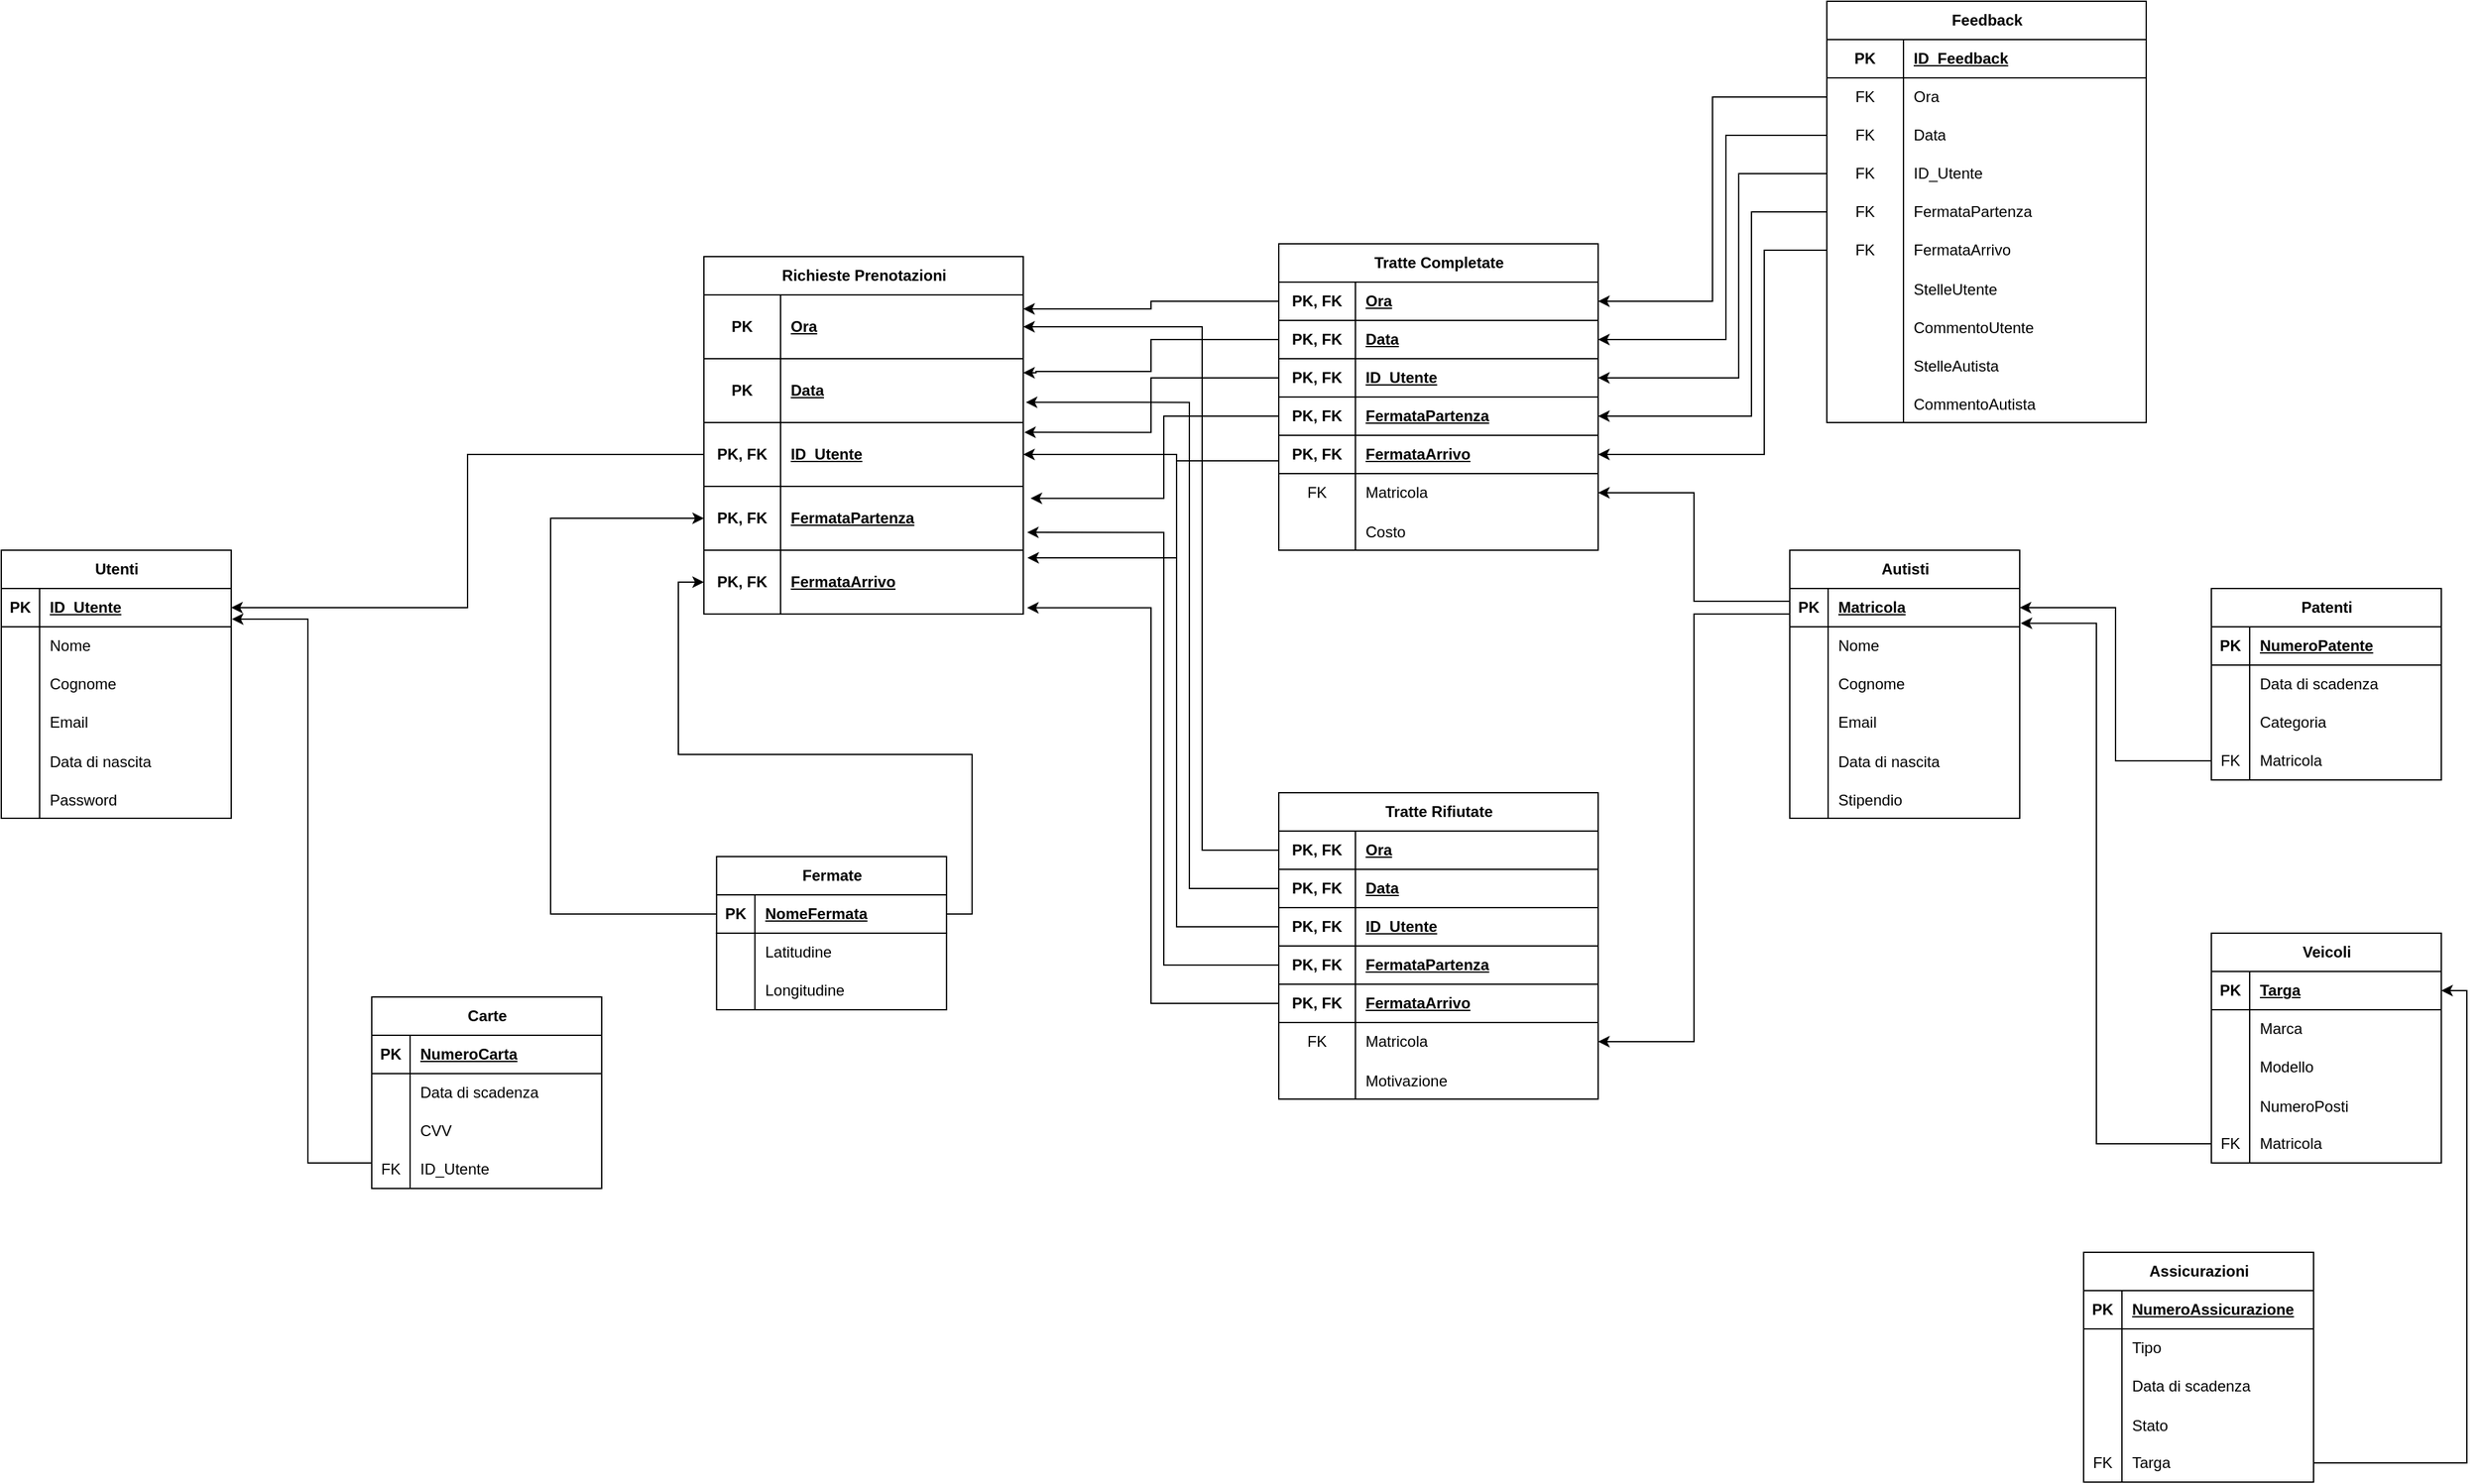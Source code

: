 <mxfile version="23.1.2" type="device">
  <diagram name="Page-1" id="6yw827Vj5xCsXH_w9Nv7">
    <mxGraphModel dx="1658" dy="902" grid="1" gridSize="10" guides="1" tooltips="1" connect="1" arrows="1" fold="1" page="1" pageScale="1" pageWidth="3300" pageHeight="4681" math="0" shadow="0">
      <root>
        <mxCell id="0" />
        <mxCell id="1" parent="0" />
        <mxCell id="Q_fIMXDragO5N19a1Uil-1" value="Utenti" style="shape=table;startSize=30;container=1;collapsible=1;childLayout=tableLayout;fixedRows=1;rowLines=0;fontStyle=1;align=center;resizeLast=1;html=1;" vertex="1" parent="1">
          <mxGeometry x="880" y="2360" width="180" height="210" as="geometry" />
        </mxCell>
        <mxCell id="Q_fIMXDragO5N19a1Uil-2" value="" style="shape=tableRow;horizontal=0;startSize=0;swimlaneHead=0;swimlaneBody=0;fillColor=none;collapsible=0;dropTarget=0;points=[[0,0.5],[1,0.5]];portConstraint=eastwest;top=0;left=0;right=0;bottom=1;" vertex="1" parent="Q_fIMXDragO5N19a1Uil-1">
          <mxGeometry y="30" width="180" height="30" as="geometry" />
        </mxCell>
        <mxCell id="Q_fIMXDragO5N19a1Uil-3" value="PK" style="shape=partialRectangle;connectable=0;fillColor=none;top=0;left=0;bottom=0;right=0;fontStyle=1;overflow=hidden;whiteSpace=wrap;html=1;" vertex="1" parent="Q_fIMXDragO5N19a1Uil-2">
          <mxGeometry width="30" height="30" as="geometry">
            <mxRectangle width="30" height="30" as="alternateBounds" />
          </mxGeometry>
        </mxCell>
        <mxCell id="Q_fIMXDragO5N19a1Uil-4" value="ID_Utente" style="shape=partialRectangle;connectable=0;fillColor=none;top=0;left=0;bottom=0;right=0;align=left;spacingLeft=6;fontStyle=5;overflow=hidden;whiteSpace=wrap;html=1;" vertex="1" parent="Q_fIMXDragO5N19a1Uil-2">
          <mxGeometry x="30" width="150" height="30" as="geometry">
            <mxRectangle width="150" height="30" as="alternateBounds" />
          </mxGeometry>
        </mxCell>
        <mxCell id="Q_fIMXDragO5N19a1Uil-5" value="" style="shape=tableRow;horizontal=0;startSize=0;swimlaneHead=0;swimlaneBody=0;fillColor=none;collapsible=0;dropTarget=0;points=[[0,0.5],[1,0.5]];portConstraint=eastwest;top=0;left=0;right=0;bottom=0;" vertex="1" parent="Q_fIMXDragO5N19a1Uil-1">
          <mxGeometry y="60" width="180" height="30" as="geometry" />
        </mxCell>
        <mxCell id="Q_fIMXDragO5N19a1Uil-6" value="" style="shape=partialRectangle;connectable=0;fillColor=none;top=0;left=0;bottom=0;right=0;editable=1;overflow=hidden;whiteSpace=wrap;html=1;" vertex="1" parent="Q_fIMXDragO5N19a1Uil-5">
          <mxGeometry width="30" height="30" as="geometry">
            <mxRectangle width="30" height="30" as="alternateBounds" />
          </mxGeometry>
        </mxCell>
        <mxCell id="Q_fIMXDragO5N19a1Uil-7" value="Nome" style="shape=partialRectangle;connectable=0;fillColor=none;top=0;left=0;bottom=0;right=0;align=left;spacingLeft=6;overflow=hidden;whiteSpace=wrap;html=1;" vertex="1" parent="Q_fIMXDragO5N19a1Uil-5">
          <mxGeometry x="30" width="150" height="30" as="geometry">
            <mxRectangle width="150" height="30" as="alternateBounds" />
          </mxGeometry>
        </mxCell>
        <mxCell id="Q_fIMXDragO5N19a1Uil-8" value="" style="shape=tableRow;horizontal=0;startSize=0;swimlaneHead=0;swimlaneBody=0;fillColor=none;collapsible=0;dropTarget=0;points=[[0,0.5],[1,0.5]];portConstraint=eastwest;top=0;left=0;right=0;bottom=0;" vertex="1" parent="Q_fIMXDragO5N19a1Uil-1">
          <mxGeometry y="90" width="180" height="30" as="geometry" />
        </mxCell>
        <mxCell id="Q_fIMXDragO5N19a1Uil-9" value="" style="shape=partialRectangle;connectable=0;fillColor=none;top=0;left=0;bottom=0;right=0;editable=1;overflow=hidden;whiteSpace=wrap;html=1;" vertex="1" parent="Q_fIMXDragO5N19a1Uil-8">
          <mxGeometry width="30" height="30" as="geometry">
            <mxRectangle width="30" height="30" as="alternateBounds" />
          </mxGeometry>
        </mxCell>
        <mxCell id="Q_fIMXDragO5N19a1Uil-10" value="Cognome" style="shape=partialRectangle;connectable=0;fillColor=none;top=0;left=0;bottom=0;right=0;align=left;spacingLeft=6;overflow=hidden;whiteSpace=wrap;html=1;" vertex="1" parent="Q_fIMXDragO5N19a1Uil-8">
          <mxGeometry x="30" width="150" height="30" as="geometry">
            <mxRectangle width="150" height="30" as="alternateBounds" />
          </mxGeometry>
        </mxCell>
        <mxCell id="Q_fIMXDragO5N19a1Uil-11" value="" style="shape=tableRow;horizontal=0;startSize=0;swimlaneHead=0;swimlaneBody=0;fillColor=none;collapsible=0;dropTarget=0;points=[[0,0.5],[1,0.5]];portConstraint=eastwest;top=0;left=0;right=0;bottom=0;" vertex="1" parent="Q_fIMXDragO5N19a1Uil-1">
          <mxGeometry y="120" width="180" height="30" as="geometry" />
        </mxCell>
        <mxCell id="Q_fIMXDragO5N19a1Uil-12" value="" style="shape=partialRectangle;connectable=0;fillColor=none;top=0;left=0;bottom=0;right=0;editable=1;overflow=hidden;whiteSpace=wrap;html=1;" vertex="1" parent="Q_fIMXDragO5N19a1Uil-11">
          <mxGeometry width="30" height="30" as="geometry">
            <mxRectangle width="30" height="30" as="alternateBounds" />
          </mxGeometry>
        </mxCell>
        <mxCell id="Q_fIMXDragO5N19a1Uil-13" value="Email" style="shape=partialRectangle;connectable=0;fillColor=none;top=0;left=0;bottom=0;right=0;align=left;spacingLeft=6;overflow=hidden;whiteSpace=wrap;html=1;" vertex="1" parent="Q_fIMXDragO5N19a1Uil-11">
          <mxGeometry x="30" width="150" height="30" as="geometry">
            <mxRectangle width="150" height="30" as="alternateBounds" />
          </mxGeometry>
        </mxCell>
        <mxCell id="Q_fIMXDragO5N19a1Uil-14" value="" style="shape=tableRow;horizontal=0;startSize=0;swimlaneHead=0;swimlaneBody=0;fillColor=none;collapsible=0;dropTarget=0;points=[[0,0.5],[1,0.5]];portConstraint=eastwest;top=0;left=0;right=0;bottom=0;" vertex="1" parent="Q_fIMXDragO5N19a1Uil-1">
          <mxGeometry y="150" width="180" height="30" as="geometry" />
        </mxCell>
        <mxCell id="Q_fIMXDragO5N19a1Uil-15" value="" style="shape=partialRectangle;connectable=0;fillColor=none;top=0;left=0;bottom=0;right=0;editable=1;overflow=hidden;" vertex="1" parent="Q_fIMXDragO5N19a1Uil-14">
          <mxGeometry width="30" height="30" as="geometry">
            <mxRectangle width="30" height="30" as="alternateBounds" />
          </mxGeometry>
        </mxCell>
        <mxCell id="Q_fIMXDragO5N19a1Uil-16" value="Data di nascita" style="shape=partialRectangle;connectable=0;fillColor=none;top=0;left=0;bottom=0;right=0;align=left;spacingLeft=6;overflow=hidden;" vertex="1" parent="Q_fIMXDragO5N19a1Uil-14">
          <mxGeometry x="30" width="150" height="30" as="geometry">
            <mxRectangle width="150" height="30" as="alternateBounds" />
          </mxGeometry>
        </mxCell>
        <mxCell id="Q_fIMXDragO5N19a1Uil-17" value="" style="shape=tableRow;horizontal=0;startSize=0;swimlaneHead=0;swimlaneBody=0;fillColor=none;collapsible=0;dropTarget=0;points=[[0,0.5],[1,0.5]];portConstraint=eastwest;top=0;left=0;right=0;bottom=0;" vertex="1" parent="Q_fIMXDragO5N19a1Uil-1">
          <mxGeometry y="180" width="180" height="30" as="geometry" />
        </mxCell>
        <mxCell id="Q_fIMXDragO5N19a1Uil-18" value="" style="shape=partialRectangle;connectable=0;fillColor=none;top=0;left=0;bottom=0;right=0;editable=1;overflow=hidden;" vertex="1" parent="Q_fIMXDragO5N19a1Uil-17">
          <mxGeometry width="30" height="30" as="geometry">
            <mxRectangle width="30" height="30" as="alternateBounds" />
          </mxGeometry>
        </mxCell>
        <mxCell id="Q_fIMXDragO5N19a1Uil-19" value="Password" style="shape=partialRectangle;connectable=0;fillColor=none;top=0;left=0;bottom=0;right=0;align=left;spacingLeft=6;overflow=hidden;" vertex="1" parent="Q_fIMXDragO5N19a1Uil-17">
          <mxGeometry x="30" width="150" height="30" as="geometry">
            <mxRectangle width="150" height="30" as="alternateBounds" />
          </mxGeometry>
        </mxCell>
        <mxCell id="Q_fIMXDragO5N19a1Uil-20" value="Richieste Prenotazioni" style="shape=table;startSize=30;container=1;collapsible=1;childLayout=tableLayout;fixedRows=1;rowLines=0;fontStyle=1;align=center;resizeLast=1;html=1;" vertex="1" parent="1">
          <mxGeometry x="1430" y="2130" width="250" height="280" as="geometry" />
        </mxCell>
        <mxCell id="Q_fIMXDragO5N19a1Uil-21" value="" style="shape=tableRow;horizontal=0;startSize=0;swimlaneHead=0;swimlaneBody=0;fillColor=none;collapsible=0;dropTarget=0;points=[[0,0.5],[1,0.5]];portConstraint=eastwest;top=0;left=0;right=0;bottom=1;" vertex="1" parent="Q_fIMXDragO5N19a1Uil-20">
          <mxGeometry y="30" width="250" height="50" as="geometry" />
        </mxCell>
        <mxCell id="Q_fIMXDragO5N19a1Uil-22" value="PK" style="shape=partialRectangle;connectable=0;fillColor=none;top=0;left=0;bottom=0;right=0;fontStyle=1;overflow=hidden;whiteSpace=wrap;html=1;" vertex="1" parent="Q_fIMXDragO5N19a1Uil-21">
          <mxGeometry width="60" height="50" as="geometry">
            <mxRectangle width="60" height="50" as="alternateBounds" />
          </mxGeometry>
        </mxCell>
        <mxCell id="Q_fIMXDragO5N19a1Uil-23" value="Ora" style="shape=partialRectangle;connectable=0;fillColor=none;top=0;left=0;bottom=0;right=0;align=left;spacingLeft=6;fontStyle=5;overflow=hidden;whiteSpace=wrap;html=1;" vertex="1" parent="Q_fIMXDragO5N19a1Uil-21">
          <mxGeometry x="60" width="190" height="50" as="geometry">
            <mxRectangle width="190" height="50" as="alternateBounds" />
          </mxGeometry>
        </mxCell>
        <mxCell id="Q_fIMXDragO5N19a1Uil-24" value="" style="shape=tableRow;horizontal=0;startSize=0;swimlaneHead=0;swimlaneBody=0;fillColor=none;collapsible=0;dropTarget=0;points=[[0,0.5],[1,0.5]];portConstraint=eastwest;top=0;left=0;right=0;bottom=1;" vertex="1" parent="Q_fIMXDragO5N19a1Uil-20">
          <mxGeometry y="80" width="250" height="50" as="geometry" />
        </mxCell>
        <mxCell id="Q_fIMXDragO5N19a1Uil-25" value="PK" style="shape=partialRectangle;connectable=0;fillColor=none;top=0;left=0;bottom=0;right=0;fontStyle=1;overflow=hidden;whiteSpace=wrap;html=1;" vertex="1" parent="Q_fIMXDragO5N19a1Uil-24">
          <mxGeometry width="60" height="50" as="geometry">
            <mxRectangle width="60" height="50" as="alternateBounds" />
          </mxGeometry>
        </mxCell>
        <mxCell id="Q_fIMXDragO5N19a1Uil-26" value="Data" style="shape=partialRectangle;connectable=0;fillColor=none;top=0;left=0;bottom=0;right=0;align=left;spacingLeft=6;fontStyle=5;overflow=hidden;whiteSpace=wrap;html=1;" vertex="1" parent="Q_fIMXDragO5N19a1Uil-24">
          <mxGeometry x="60" width="190" height="50" as="geometry">
            <mxRectangle width="190" height="50" as="alternateBounds" />
          </mxGeometry>
        </mxCell>
        <mxCell id="Q_fIMXDragO5N19a1Uil-27" value="" style="shape=tableRow;horizontal=0;startSize=0;swimlaneHead=0;swimlaneBody=0;fillColor=none;collapsible=0;dropTarget=0;points=[[0,0.5],[1,0.5]];portConstraint=eastwest;top=0;left=0;right=0;bottom=1;" vertex="1" parent="Q_fIMXDragO5N19a1Uil-20">
          <mxGeometry y="130" width="250" height="50" as="geometry" />
        </mxCell>
        <mxCell id="Q_fIMXDragO5N19a1Uil-28" value="PK, FK" style="shape=partialRectangle;connectable=0;fillColor=none;top=0;left=0;bottom=0;right=0;fontStyle=1;overflow=hidden;whiteSpace=wrap;html=1;" vertex="1" parent="Q_fIMXDragO5N19a1Uil-27">
          <mxGeometry width="60" height="50" as="geometry">
            <mxRectangle width="60" height="50" as="alternateBounds" />
          </mxGeometry>
        </mxCell>
        <mxCell id="Q_fIMXDragO5N19a1Uil-29" value="ID_Utente" style="shape=partialRectangle;connectable=0;fillColor=none;top=0;left=0;bottom=0;right=0;align=left;spacingLeft=6;fontStyle=5;overflow=hidden;whiteSpace=wrap;html=1;" vertex="1" parent="Q_fIMXDragO5N19a1Uil-27">
          <mxGeometry x="60" width="190" height="50" as="geometry">
            <mxRectangle width="190" height="50" as="alternateBounds" />
          </mxGeometry>
        </mxCell>
        <mxCell id="Q_fIMXDragO5N19a1Uil-30" value="" style="shape=tableRow;horizontal=0;startSize=0;swimlaneHead=0;swimlaneBody=0;fillColor=none;collapsible=0;dropTarget=0;points=[[0,0.5],[1,0.5]];portConstraint=eastwest;top=0;left=0;right=0;bottom=1;" vertex="1" parent="Q_fIMXDragO5N19a1Uil-20">
          <mxGeometry y="180" width="250" height="50" as="geometry" />
        </mxCell>
        <mxCell id="Q_fIMXDragO5N19a1Uil-31" value="PK, FK" style="shape=partialRectangle;connectable=0;fillColor=none;top=0;left=0;bottom=0;right=0;fontStyle=1;overflow=hidden;whiteSpace=wrap;html=1;" vertex="1" parent="Q_fIMXDragO5N19a1Uil-30">
          <mxGeometry width="60" height="50" as="geometry">
            <mxRectangle width="60" height="50" as="alternateBounds" />
          </mxGeometry>
        </mxCell>
        <mxCell id="Q_fIMXDragO5N19a1Uil-32" value="FermataPartenza" style="shape=partialRectangle;connectable=0;fillColor=none;top=0;left=0;bottom=0;right=0;align=left;spacingLeft=6;fontStyle=5;overflow=hidden;whiteSpace=wrap;html=1;" vertex="1" parent="Q_fIMXDragO5N19a1Uil-30">
          <mxGeometry x="60" width="190" height="50" as="geometry">
            <mxRectangle width="190" height="50" as="alternateBounds" />
          </mxGeometry>
        </mxCell>
        <mxCell id="Q_fIMXDragO5N19a1Uil-33" value="" style="shape=tableRow;horizontal=0;startSize=0;swimlaneHead=0;swimlaneBody=0;fillColor=none;collapsible=0;dropTarget=0;points=[[0,0.5],[1,0.5]];portConstraint=eastwest;top=0;left=0;right=0;bottom=1;" vertex="1" parent="Q_fIMXDragO5N19a1Uil-20">
          <mxGeometry y="230" width="250" height="50" as="geometry" />
        </mxCell>
        <mxCell id="Q_fIMXDragO5N19a1Uil-34" value="PK, FK" style="shape=partialRectangle;connectable=0;fillColor=none;top=0;left=0;bottom=0;right=0;fontStyle=1;overflow=hidden;whiteSpace=wrap;html=1;" vertex="1" parent="Q_fIMXDragO5N19a1Uil-33">
          <mxGeometry width="60" height="50" as="geometry">
            <mxRectangle width="60" height="50" as="alternateBounds" />
          </mxGeometry>
        </mxCell>
        <mxCell id="Q_fIMXDragO5N19a1Uil-35" value="FermataArrivo" style="shape=partialRectangle;connectable=0;fillColor=none;top=0;left=0;bottom=0;right=0;align=left;spacingLeft=6;fontStyle=5;overflow=hidden;whiteSpace=wrap;html=1;" vertex="1" parent="Q_fIMXDragO5N19a1Uil-33">
          <mxGeometry x="60" width="190" height="50" as="geometry">
            <mxRectangle width="190" height="50" as="alternateBounds" />
          </mxGeometry>
        </mxCell>
        <mxCell id="Q_fIMXDragO5N19a1Uil-36" style="edgeStyle=orthogonalEdgeStyle;rounded=0;orthogonalLoop=1;jettySize=auto;html=1;entryX=1;entryY=0.5;entryDx=0;entryDy=0;" edge="1" parent="1" source="Q_fIMXDragO5N19a1Uil-27" target="Q_fIMXDragO5N19a1Uil-2">
          <mxGeometry relative="1" as="geometry" />
        </mxCell>
        <mxCell id="Q_fIMXDragO5N19a1Uil-37" value="Carte" style="shape=table;startSize=30;container=1;collapsible=1;childLayout=tableLayout;fixedRows=1;rowLines=0;fontStyle=1;align=center;resizeLast=1;html=1;" vertex="1" parent="1">
          <mxGeometry x="1170" y="2710" width="180" height="150" as="geometry" />
        </mxCell>
        <mxCell id="Q_fIMXDragO5N19a1Uil-38" value="" style="shape=tableRow;horizontal=0;startSize=0;swimlaneHead=0;swimlaneBody=0;fillColor=none;collapsible=0;dropTarget=0;points=[[0,0.5],[1,0.5]];portConstraint=eastwest;top=0;left=0;right=0;bottom=1;" vertex="1" parent="Q_fIMXDragO5N19a1Uil-37">
          <mxGeometry y="30" width="180" height="30" as="geometry" />
        </mxCell>
        <mxCell id="Q_fIMXDragO5N19a1Uil-39" value="PK" style="shape=partialRectangle;connectable=0;fillColor=none;top=0;left=0;bottom=0;right=0;fontStyle=1;overflow=hidden;whiteSpace=wrap;html=1;" vertex="1" parent="Q_fIMXDragO5N19a1Uil-38">
          <mxGeometry width="30" height="30" as="geometry">
            <mxRectangle width="30" height="30" as="alternateBounds" />
          </mxGeometry>
        </mxCell>
        <mxCell id="Q_fIMXDragO5N19a1Uil-40" value="NumeroCarta" style="shape=partialRectangle;connectable=0;fillColor=none;top=0;left=0;bottom=0;right=0;align=left;spacingLeft=6;fontStyle=5;overflow=hidden;whiteSpace=wrap;html=1;" vertex="1" parent="Q_fIMXDragO5N19a1Uil-38">
          <mxGeometry x="30" width="150" height="30" as="geometry">
            <mxRectangle width="150" height="30" as="alternateBounds" />
          </mxGeometry>
        </mxCell>
        <mxCell id="Q_fIMXDragO5N19a1Uil-41" value="" style="shape=tableRow;horizontal=0;startSize=0;swimlaneHead=0;swimlaneBody=0;fillColor=none;collapsible=0;dropTarget=0;points=[[0,0.5],[1,0.5]];portConstraint=eastwest;top=0;left=0;right=0;bottom=0;" vertex="1" parent="Q_fIMXDragO5N19a1Uil-37">
          <mxGeometry y="60" width="180" height="30" as="geometry" />
        </mxCell>
        <mxCell id="Q_fIMXDragO5N19a1Uil-42" value="" style="shape=partialRectangle;connectable=0;fillColor=none;top=0;left=0;bottom=0;right=0;editable=1;overflow=hidden;whiteSpace=wrap;html=1;" vertex="1" parent="Q_fIMXDragO5N19a1Uil-41">
          <mxGeometry width="30" height="30" as="geometry">
            <mxRectangle width="30" height="30" as="alternateBounds" />
          </mxGeometry>
        </mxCell>
        <mxCell id="Q_fIMXDragO5N19a1Uil-43" value="Data di scadenza" style="shape=partialRectangle;connectable=0;fillColor=none;top=0;left=0;bottom=0;right=0;align=left;spacingLeft=6;overflow=hidden;whiteSpace=wrap;html=1;" vertex="1" parent="Q_fIMXDragO5N19a1Uil-41">
          <mxGeometry x="30" width="150" height="30" as="geometry">
            <mxRectangle width="150" height="30" as="alternateBounds" />
          </mxGeometry>
        </mxCell>
        <mxCell id="Q_fIMXDragO5N19a1Uil-44" value="" style="shape=tableRow;horizontal=0;startSize=0;swimlaneHead=0;swimlaneBody=0;fillColor=none;collapsible=0;dropTarget=0;points=[[0,0.5],[1,0.5]];portConstraint=eastwest;top=0;left=0;right=0;bottom=0;" vertex="1" parent="Q_fIMXDragO5N19a1Uil-37">
          <mxGeometry y="90" width="180" height="30" as="geometry" />
        </mxCell>
        <mxCell id="Q_fIMXDragO5N19a1Uil-45" value="" style="shape=partialRectangle;connectable=0;fillColor=none;top=0;left=0;bottom=0;right=0;editable=1;overflow=hidden;whiteSpace=wrap;html=1;" vertex="1" parent="Q_fIMXDragO5N19a1Uil-44">
          <mxGeometry width="30" height="30" as="geometry">
            <mxRectangle width="30" height="30" as="alternateBounds" />
          </mxGeometry>
        </mxCell>
        <mxCell id="Q_fIMXDragO5N19a1Uil-46" value="CVV" style="shape=partialRectangle;connectable=0;fillColor=none;top=0;left=0;bottom=0;right=0;align=left;spacingLeft=6;overflow=hidden;whiteSpace=wrap;html=1;" vertex="1" parent="Q_fIMXDragO5N19a1Uil-44">
          <mxGeometry x="30" width="150" height="30" as="geometry">
            <mxRectangle width="150" height="30" as="alternateBounds" />
          </mxGeometry>
        </mxCell>
        <mxCell id="Q_fIMXDragO5N19a1Uil-47" value="" style="shape=tableRow;horizontal=0;startSize=0;swimlaneHead=0;swimlaneBody=0;fillColor=none;collapsible=0;dropTarget=0;points=[[0,0.5],[1,0.5]];portConstraint=eastwest;top=0;left=0;right=0;bottom=0;" vertex="1" parent="Q_fIMXDragO5N19a1Uil-37">
          <mxGeometry y="120" width="180" height="30" as="geometry" />
        </mxCell>
        <mxCell id="Q_fIMXDragO5N19a1Uil-48" value="FK" style="shape=partialRectangle;connectable=0;fillColor=none;top=0;left=0;bottom=0;right=0;fontStyle=0;overflow=hidden;whiteSpace=wrap;html=1;" vertex="1" parent="Q_fIMXDragO5N19a1Uil-47">
          <mxGeometry width="30" height="30" as="geometry">
            <mxRectangle width="30" height="30" as="alternateBounds" />
          </mxGeometry>
        </mxCell>
        <mxCell id="Q_fIMXDragO5N19a1Uil-49" value="ID_Utente" style="shape=partialRectangle;connectable=0;fillColor=none;top=0;left=0;bottom=0;right=0;align=left;spacingLeft=6;fontStyle=0;overflow=hidden;whiteSpace=wrap;html=1;" vertex="1" parent="Q_fIMXDragO5N19a1Uil-47">
          <mxGeometry x="30" width="150" height="30" as="geometry">
            <mxRectangle width="150" height="30" as="alternateBounds" />
          </mxGeometry>
        </mxCell>
        <mxCell id="Q_fIMXDragO5N19a1Uil-50" style="edgeStyle=orthogonalEdgeStyle;rounded=0;orthogonalLoop=1;jettySize=auto;html=1;exitX=0;exitY=0.5;exitDx=0;exitDy=0;entryX=1.003;entryY=0.799;entryDx=0;entryDy=0;entryPerimeter=0;" edge="1" parent="1" source="Q_fIMXDragO5N19a1Uil-47" target="Q_fIMXDragO5N19a1Uil-2">
          <mxGeometry relative="1" as="geometry">
            <Array as="points">
              <mxPoint x="1170" y="2840" />
              <mxPoint x="1120" y="2840" />
              <mxPoint x="1120" y="2414" />
            </Array>
          </mxGeometry>
        </mxCell>
        <mxCell id="Q_fIMXDragO5N19a1Uil-51" value="Tratte Completate" style="shape=table;startSize=30;container=1;collapsible=1;childLayout=tableLayout;fixedRows=1;rowLines=0;fontStyle=1;align=center;resizeLast=1;html=1;" vertex="1" parent="1">
          <mxGeometry x="1880" y="2120" width="250" height="240" as="geometry" />
        </mxCell>
        <mxCell id="Q_fIMXDragO5N19a1Uil-52" value="" style="shape=tableRow;horizontal=0;startSize=0;swimlaneHead=0;swimlaneBody=0;fillColor=none;collapsible=0;dropTarget=0;points=[[0,0.5],[1,0.5]];portConstraint=eastwest;top=0;left=0;right=0;bottom=1;" vertex="1" parent="Q_fIMXDragO5N19a1Uil-51">
          <mxGeometry y="30" width="250" height="30" as="geometry" />
        </mxCell>
        <mxCell id="Q_fIMXDragO5N19a1Uil-53" value="PK, FK" style="shape=partialRectangle;connectable=0;fillColor=none;top=0;left=0;bottom=0;right=0;fontStyle=1;overflow=hidden;whiteSpace=wrap;html=1;" vertex="1" parent="Q_fIMXDragO5N19a1Uil-52">
          <mxGeometry width="60" height="30" as="geometry">
            <mxRectangle width="60" height="30" as="alternateBounds" />
          </mxGeometry>
        </mxCell>
        <mxCell id="Q_fIMXDragO5N19a1Uil-54" value="Ora" style="shape=partialRectangle;connectable=0;fillColor=none;top=0;left=0;bottom=0;right=0;align=left;spacingLeft=6;fontStyle=5;overflow=hidden;whiteSpace=wrap;html=1;" vertex="1" parent="Q_fIMXDragO5N19a1Uil-52">
          <mxGeometry x="60" width="190" height="30" as="geometry">
            <mxRectangle width="190" height="30" as="alternateBounds" />
          </mxGeometry>
        </mxCell>
        <mxCell id="Q_fIMXDragO5N19a1Uil-55" value="" style="shape=tableRow;horizontal=0;startSize=0;swimlaneHead=0;swimlaneBody=0;fillColor=none;collapsible=0;dropTarget=0;points=[[0,0.5],[1,0.5]];portConstraint=eastwest;top=0;left=0;right=0;bottom=1;" vertex="1" parent="Q_fIMXDragO5N19a1Uil-51">
          <mxGeometry y="60" width="250" height="30" as="geometry" />
        </mxCell>
        <mxCell id="Q_fIMXDragO5N19a1Uil-56" value="PK, FK" style="shape=partialRectangle;connectable=0;fillColor=none;top=0;left=0;bottom=0;right=0;fontStyle=1;overflow=hidden;whiteSpace=wrap;html=1;" vertex="1" parent="Q_fIMXDragO5N19a1Uil-55">
          <mxGeometry width="60" height="30" as="geometry">
            <mxRectangle width="60" height="30" as="alternateBounds" />
          </mxGeometry>
        </mxCell>
        <mxCell id="Q_fIMXDragO5N19a1Uil-57" value="Data" style="shape=partialRectangle;connectable=0;fillColor=none;top=0;left=0;bottom=0;right=0;align=left;spacingLeft=6;fontStyle=5;overflow=hidden;whiteSpace=wrap;html=1;" vertex="1" parent="Q_fIMXDragO5N19a1Uil-55">
          <mxGeometry x="60" width="190" height="30" as="geometry">
            <mxRectangle width="190" height="30" as="alternateBounds" />
          </mxGeometry>
        </mxCell>
        <mxCell id="Q_fIMXDragO5N19a1Uil-58" value="" style="shape=tableRow;horizontal=0;startSize=0;swimlaneHead=0;swimlaneBody=0;fillColor=none;collapsible=0;dropTarget=0;points=[[0,0.5],[1,0.5]];portConstraint=eastwest;top=0;left=0;right=0;bottom=1;" vertex="1" parent="Q_fIMXDragO5N19a1Uil-51">
          <mxGeometry y="90" width="250" height="30" as="geometry" />
        </mxCell>
        <mxCell id="Q_fIMXDragO5N19a1Uil-59" value="PK, FK" style="shape=partialRectangle;connectable=0;fillColor=none;top=0;left=0;bottom=0;right=0;fontStyle=1;overflow=hidden;whiteSpace=wrap;html=1;" vertex="1" parent="Q_fIMXDragO5N19a1Uil-58">
          <mxGeometry width="60" height="30" as="geometry">
            <mxRectangle width="60" height="30" as="alternateBounds" />
          </mxGeometry>
        </mxCell>
        <mxCell id="Q_fIMXDragO5N19a1Uil-60" value="ID_Utente" style="shape=partialRectangle;connectable=0;fillColor=none;top=0;left=0;bottom=0;right=0;align=left;spacingLeft=6;fontStyle=5;overflow=hidden;whiteSpace=wrap;html=1;" vertex="1" parent="Q_fIMXDragO5N19a1Uil-58">
          <mxGeometry x="60" width="190" height="30" as="geometry">
            <mxRectangle width="190" height="30" as="alternateBounds" />
          </mxGeometry>
        </mxCell>
        <mxCell id="Q_fIMXDragO5N19a1Uil-61" value="" style="shape=tableRow;horizontal=0;startSize=0;swimlaneHead=0;swimlaneBody=0;fillColor=none;collapsible=0;dropTarget=0;points=[[0,0.5],[1,0.5]];portConstraint=eastwest;top=0;left=0;right=0;bottom=1;" vertex="1" parent="Q_fIMXDragO5N19a1Uil-51">
          <mxGeometry y="120" width="250" height="30" as="geometry" />
        </mxCell>
        <mxCell id="Q_fIMXDragO5N19a1Uil-62" value="PK, FK" style="shape=partialRectangle;connectable=0;fillColor=none;top=0;left=0;bottom=0;right=0;fontStyle=1;overflow=hidden;whiteSpace=wrap;html=1;" vertex="1" parent="Q_fIMXDragO5N19a1Uil-61">
          <mxGeometry width="60" height="30" as="geometry">
            <mxRectangle width="60" height="30" as="alternateBounds" />
          </mxGeometry>
        </mxCell>
        <mxCell id="Q_fIMXDragO5N19a1Uil-63" value="FermataPartenza" style="shape=partialRectangle;connectable=0;fillColor=none;top=0;left=0;bottom=0;right=0;align=left;spacingLeft=6;fontStyle=5;overflow=hidden;whiteSpace=wrap;html=1;" vertex="1" parent="Q_fIMXDragO5N19a1Uil-61">
          <mxGeometry x="60" width="190" height="30" as="geometry">
            <mxRectangle width="190" height="30" as="alternateBounds" />
          </mxGeometry>
        </mxCell>
        <mxCell id="Q_fIMXDragO5N19a1Uil-64" value="" style="shape=tableRow;horizontal=0;startSize=0;swimlaneHead=0;swimlaneBody=0;fillColor=none;collapsible=0;dropTarget=0;points=[[0,0.5],[1,0.5]];portConstraint=eastwest;top=0;left=0;right=0;bottom=1;" vertex="1" parent="Q_fIMXDragO5N19a1Uil-51">
          <mxGeometry y="150" width="250" height="30" as="geometry" />
        </mxCell>
        <mxCell id="Q_fIMXDragO5N19a1Uil-65" value="PK, FK" style="shape=partialRectangle;connectable=0;fillColor=none;top=0;left=0;bottom=0;right=0;fontStyle=1;overflow=hidden;whiteSpace=wrap;html=1;" vertex="1" parent="Q_fIMXDragO5N19a1Uil-64">
          <mxGeometry width="60" height="30" as="geometry">
            <mxRectangle width="60" height="30" as="alternateBounds" />
          </mxGeometry>
        </mxCell>
        <mxCell id="Q_fIMXDragO5N19a1Uil-66" value="FermataArrivo" style="shape=partialRectangle;connectable=0;fillColor=none;top=0;left=0;bottom=0;right=0;align=left;spacingLeft=6;fontStyle=5;overflow=hidden;whiteSpace=wrap;html=1;" vertex="1" parent="Q_fIMXDragO5N19a1Uil-64">
          <mxGeometry x="60" width="190" height="30" as="geometry">
            <mxRectangle width="190" height="30" as="alternateBounds" />
          </mxGeometry>
        </mxCell>
        <mxCell id="Q_fIMXDragO5N19a1Uil-67" value="" style="shape=tableRow;horizontal=0;startSize=0;swimlaneHead=0;swimlaneBody=0;fillColor=none;collapsible=0;dropTarget=0;points=[[0,0.5],[1,0.5]];portConstraint=eastwest;top=0;left=0;right=0;bottom=0;" vertex="1" parent="Q_fIMXDragO5N19a1Uil-51">
          <mxGeometry y="180" width="250" height="30" as="geometry" />
        </mxCell>
        <mxCell id="Q_fIMXDragO5N19a1Uil-68" value="FK" style="shape=partialRectangle;connectable=0;fillColor=none;top=0;left=0;bottom=0;right=0;fontStyle=0;overflow=hidden;whiteSpace=wrap;html=1;" vertex="1" parent="Q_fIMXDragO5N19a1Uil-67">
          <mxGeometry width="60" height="30" as="geometry">
            <mxRectangle width="60" height="30" as="alternateBounds" />
          </mxGeometry>
        </mxCell>
        <mxCell id="Q_fIMXDragO5N19a1Uil-69" value="Matricola" style="shape=partialRectangle;connectable=0;fillColor=none;top=0;left=0;bottom=0;right=0;align=left;spacingLeft=6;fontStyle=0;overflow=hidden;whiteSpace=wrap;html=1;" vertex="1" parent="Q_fIMXDragO5N19a1Uil-67">
          <mxGeometry x="60" width="190" height="30" as="geometry">
            <mxRectangle width="190" height="30" as="alternateBounds" />
          </mxGeometry>
        </mxCell>
        <mxCell id="Q_fIMXDragO5N19a1Uil-70" value="" style="shape=tableRow;horizontal=0;startSize=0;swimlaneHead=0;swimlaneBody=0;fillColor=none;collapsible=0;dropTarget=0;points=[[0,0.5],[1,0.5]];portConstraint=eastwest;top=0;left=0;right=0;bottom=0;" vertex="1" parent="Q_fIMXDragO5N19a1Uil-51">
          <mxGeometry y="210" width="250" height="30" as="geometry" />
        </mxCell>
        <mxCell id="Q_fIMXDragO5N19a1Uil-71" value="" style="shape=partialRectangle;connectable=0;fillColor=none;top=0;left=0;bottom=0;right=0;editable=1;overflow=hidden;" vertex="1" parent="Q_fIMXDragO5N19a1Uil-70">
          <mxGeometry width="60" height="30" as="geometry">
            <mxRectangle width="60" height="30" as="alternateBounds" />
          </mxGeometry>
        </mxCell>
        <mxCell id="Q_fIMXDragO5N19a1Uil-72" value="Costo" style="shape=partialRectangle;connectable=0;fillColor=none;top=0;left=0;bottom=0;right=0;align=left;spacingLeft=6;overflow=hidden;" vertex="1" parent="Q_fIMXDragO5N19a1Uil-70">
          <mxGeometry x="60" width="190" height="30" as="geometry">
            <mxRectangle width="190" height="30" as="alternateBounds" />
          </mxGeometry>
        </mxCell>
        <mxCell id="Q_fIMXDragO5N19a1Uil-73" value="Tratte Rifiutate" style="shape=table;startSize=30;container=1;collapsible=1;childLayout=tableLayout;fixedRows=1;rowLines=0;fontStyle=1;align=center;resizeLast=1;html=1;" vertex="1" parent="1">
          <mxGeometry x="1880" y="2550" width="250" height="240" as="geometry" />
        </mxCell>
        <mxCell id="Q_fIMXDragO5N19a1Uil-74" value="" style="shape=tableRow;horizontal=0;startSize=0;swimlaneHead=0;swimlaneBody=0;fillColor=none;collapsible=0;dropTarget=0;points=[[0,0.5],[1,0.5]];portConstraint=eastwest;top=0;left=0;right=0;bottom=1;" vertex="1" parent="Q_fIMXDragO5N19a1Uil-73">
          <mxGeometry y="30" width="250" height="30" as="geometry" />
        </mxCell>
        <mxCell id="Q_fIMXDragO5N19a1Uil-75" value="PK, FK" style="shape=partialRectangle;connectable=0;fillColor=none;top=0;left=0;bottom=0;right=0;fontStyle=1;overflow=hidden;whiteSpace=wrap;html=1;" vertex="1" parent="Q_fIMXDragO5N19a1Uil-74">
          <mxGeometry width="60" height="30" as="geometry">
            <mxRectangle width="60" height="30" as="alternateBounds" />
          </mxGeometry>
        </mxCell>
        <mxCell id="Q_fIMXDragO5N19a1Uil-76" value="Ora" style="shape=partialRectangle;connectable=0;fillColor=none;top=0;left=0;bottom=0;right=0;align=left;spacingLeft=6;fontStyle=5;overflow=hidden;whiteSpace=wrap;html=1;" vertex="1" parent="Q_fIMXDragO5N19a1Uil-74">
          <mxGeometry x="60" width="190" height="30" as="geometry">
            <mxRectangle width="190" height="30" as="alternateBounds" />
          </mxGeometry>
        </mxCell>
        <mxCell id="Q_fIMXDragO5N19a1Uil-77" value="" style="shape=tableRow;horizontal=0;startSize=0;swimlaneHead=0;swimlaneBody=0;fillColor=none;collapsible=0;dropTarget=0;points=[[0,0.5],[1,0.5]];portConstraint=eastwest;top=0;left=0;right=0;bottom=1;" vertex="1" parent="Q_fIMXDragO5N19a1Uil-73">
          <mxGeometry y="60" width="250" height="30" as="geometry" />
        </mxCell>
        <mxCell id="Q_fIMXDragO5N19a1Uil-78" value="PK, FK" style="shape=partialRectangle;connectable=0;fillColor=none;top=0;left=0;bottom=0;right=0;fontStyle=1;overflow=hidden;whiteSpace=wrap;html=1;" vertex="1" parent="Q_fIMXDragO5N19a1Uil-77">
          <mxGeometry width="60" height="30" as="geometry">
            <mxRectangle width="60" height="30" as="alternateBounds" />
          </mxGeometry>
        </mxCell>
        <mxCell id="Q_fIMXDragO5N19a1Uil-79" value="Data" style="shape=partialRectangle;connectable=0;fillColor=none;top=0;left=0;bottom=0;right=0;align=left;spacingLeft=6;fontStyle=5;overflow=hidden;whiteSpace=wrap;html=1;" vertex="1" parent="Q_fIMXDragO5N19a1Uil-77">
          <mxGeometry x="60" width="190" height="30" as="geometry">
            <mxRectangle width="190" height="30" as="alternateBounds" />
          </mxGeometry>
        </mxCell>
        <mxCell id="Q_fIMXDragO5N19a1Uil-80" value="" style="shape=tableRow;horizontal=0;startSize=0;swimlaneHead=0;swimlaneBody=0;fillColor=none;collapsible=0;dropTarget=0;points=[[0,0.5],[1,0.5]];portConstraint=eastwest;top=0;left=0;right=0;bottom=1;" vertex="1" parent="Q_fIMXDragO5N19a1Uil-73">
          <mxGeometry y="90" width="250" height="30" as="geometry" />
        </mxCell>
        <mxCell id="Q_fIMXDragO5N19a1Uil-81" value="PK, FK" style="shape=partialRectangle;connectable=0;fillColor=none;top=0;left=0;bottom=0;right=0;fontStyle=1;overflow=hidden;whiteSpace=wrap;html=1;" vertex="1" parent="Q_fIMXDragO5N19a1Uil-80">
          <mxGeometry width="60" height="30" as="geometry">
            <mxRectangle width="60" height="30" as="alternateBounds" />
          </mxGeometry>
        </mxCell>
        <mxCell id="Q_fIMXDragO5N19a1Uil-82" value="ID_Utente" style="shape=partialRectangle;connectable=0;fillColor=none;top=0;left=0;bottom=0;right=0;align=left;spacingLeft=6;fontStyle=5;overflow=hidden;whiteSpace=wrap;html=1;" vertex="1" parent="Q_fIMXDragO5N19a1Uil-80">
          <mxGeometry x="60" width="190" height="30" as="geometry">
            <mxRectangle width="190" height="30" as="alternateBounds" />
          </mxGeometry>
        </mxCell>
        <mxCell id="Q_fIMXDragO5N19a1Uil-83" value="" style="shape=tableRow;horizontal=0;startSize=0;swimlaneHead=0;swimlaneBody=0;fillColor=none;collapsible=0;dropTarget=0;points=[[0,0.5],[1,0.5]];portConstraint=eastwest;top=0;left=0;right=0;bottom=1;" vertex="1" parent="Q_fIMXDragO5N19a1Uil-73">
          <mxGeometry y="120" width="250" height="30" as="geometry" />
        </mxCell>
        <mxCell id="Q_fIMXDragO5N19a1Uil-84" value="PK, FK" style="shape=partialRectangle;connectable=0;fillColor=none;top=0;left=0;bottom=0;right=0;fontStyle=1;overflow=hidden;whiteSpace=wrap;html=1;" vertex="1" parent="Q_fIMXDragO5N19a1Uil-83">
          <mxGeometry width="60" height="30" as="geometry">
            <mxRectangle width="60" height="30" as="alternateBounds" />
          </mxGeometry>
        </mxCell>
        <mxCell id="Q_fIMXDragO5N19a1Uil-85" value="FermataPartenza" style="shape=partialRectangle;connectable=0;fillColor=none;top=0;left=0;bottom=0;right=0;align=left;spacingLeft=6;fontStyle=5;overflow=hidden;whiteSpace=wrap;html=1;" vertex="1" parent="Q_fIMXDragO5N19a1Uil-83">
          <mxGeometry x="60" width="190" height="30" as="geometry">
            <mxRectangle width="190" height="30" as="alternateBounds" />
          </mxGeometry>
        </mxCell>
        <mxCell id="Q_fIMXDragO5N19a1Uil-86" value="" style="shape=tableRow;horizontal=0;startSize=0;swimlaneHead=0;swimlaneBody=0;fillColor=none;collapsible=0;dropTarget=0;points=[[0,0.5],[1,0.5]];portConstraint=eastwest;top=0;left=0;right=0;bottom=1;" vertex="1" parent="Q_fIMXDragO5N19a1Uil-73">
          <mxGeometry y="150" width="250" height="30" as="geometry" />
        </mxCell>
        <mxCell id="Q_fIMXDragO5N19a1Uil-87" value="PK, FK" style="shape=partialRectangle;connectable=0;fillColor=none;top=0;left=0;bottom=0;right=0;fontStyle=1;overflow=hidden;whiteSpace=wrap;html=1;" vertex="1" parent="Q_fIMXDragO5N19a1Uil-86">
          <mxGeometry width="60" height="30" as="geometry">
            <mxRectangle width="60" height="30" as="alternateBounds" />
          </mxGeometry>
        </mxCell>
        <mxCell id="Q_fIMXDragO5N19a1Uil-88" value="FermataArrivo" style="shape=partialRectangle;connectable=0;fillColor=none;top=0;left=0;bottom=0;right=0;align=left;spacingLeft=6;fontStyle=5;overflow=hidden;whiteSpace=wrap;html=1;" vertex="1" parent="Q_fIMXDragO5N19a1Uil-86">
          <mxGeometry x="60" width="190" height="30" as="geometry">
            <mxRectangle width="190" height="30" as="alternateBounds" />
          </mxGeometry>
        </mxCell>
        <mxCell id="Q_fIMXDragO5N19a1Uil-89" value="" style="shape=tableRow;horizontal=0;startSize=0;swimlaneHead=0;swimlaneBody=0;fillColor=none;collapsible=0;dropTarget=0;points=[[0,0.5],[1,0.5]];portConstraint=eastwest;top=0;left=0;right=0;bottom=0;" vertex="1" parent="Q_fIMXDragO5N19a1Uil-73">
          <mxGeometry y="180" width="250" height="30" as="geometry" />
        </mxCell>
        <mxCell id="Q_fIMXDragO5N19a1Uil-90" value="FK" style="shape=partialRectangle;connectable=0;fillColor=none;top=0;left=0;bottom=0;right=0;fontStyle=0;overflow=hidden;whiteSpace=wrap;html=1;" vertex="1" parent="Q_fIMXDragO5N19a1Uil-89">
          <mxGeometry width="60" height="30" as="geometry">
            <mxRectangle width="60" height="30" as="alternateBounds" />
          </mxGeometry>
        </mxCell>
        <mxCell id="Q_fIMXDragO5N19a1Uil-91" value="Matricola" style="shape=partialRectangle;connectable=0;fillColor=none;top=0;left=0;bottom=0;right=0;align=left;spacingLeft=6;fontStyle=0;overflow=hidden;whiteSpace=wrap;html=1;" vertex="1" parent="Q_fIMXDragO5N19a1Uil-89">
          <mxGeometry x="60" width="190" height="30" as="geometry">
            <mxRectangle width="190" height="30" as="alternateBounds" />
          </mxGeometry>
        </mxCell>
        <mxCell id="Q_fIMXDragO5N19a1Uil-92" value="" style="shape=tableRow;horizontal=0;startSize=0;swimlaneHead=0;swimlaneBody=0;fillColor=none;collapsible=0;dropTarget=0;points=[[0,0.5],[1,0.5]];portConstraint=eastwest;top=0;left=0;right=0;bottom=0;" vertex="1" parent="Q_fIMXDragO5N19a1Uil-73">
          <mxGeometry y="210" width="250" height="30" as="geometry" />
        </mxCell>
        <mxCell id="Q_fIMXDragO5N19a1Uil-93" value="" style="shape=partialRectangle;connectable=0;fillColor=none;top=0;left=0;bottom=0;right=0;editable=1;overflow=hidden;" vertex="1" parent="Q_fIMXDragO5N19a1Uil-92">
          <mxGeometry width="60" height="30" as="geometry">
            <mxRectangle width="60" height="30" as="alternateBounds" />
          </mxGeometry>
        </mxCell>
        <mxCell id="Q_fIMXDragO5N19a1Uil-94" value="Motivazione" style="shape=partialRectangle;connectable=0;fillColor=none;top=0;left=0;bottom=0;right=0;align=left;spacingLeft=6;overflow=hidden;" vertex="1" parent="Q_fIMXDragO5N19a1Uil-92">
          <mxGeometry x="60" width="190" height="30" as="geometry">
            <mxRectangle width="190" height="30" as="alternateBounds" />
          </mxGeometry>
        </mxCell>
        <mxCell id="Q_fIMXDragO5N19a1Uil-95" value="Autisti" style="shape=table;startSize=30;container=1;collapsible=1;childLayout=tableLayout;fixedRows=1;rowLines=0;fontStyle=1;align=center;resizeLast=1;html=1;" vertex="1" parent="1">
          <mxGeometry x="2280" y="2360" width="180" height="210" as="geometry" />
        </mxCell>
        <mxCell id="Q_fIMXDragO5N19a1Uil-96" value="" style="shape=tableRow;horizontal=0;startSize=0;swimlaneHead=0;swimlaneBody=0;fillColor=none;collapsible=0;dropTarget=0;points=[[0,0.5],[1,0.5]];portConstraint=eastwest;top=0;left=0;right=0;bottom=1;" vertex="1" parent="Q_fIMXDragO5N19a1Uil-95">
          <mxGeometry y="30" width="180" height="30" as="geometry" />
        </mxCell>
        <mxCell id="Q_fIMXDragO5N19a1Uil-97" value="PK" style="shape=partialRectangle;connectable=0;fillColor=none;top=0;left=0;bottom=0;right=0;fontStyle=1;overflow=hidden;whiteSpace=wrap;html=1;" vertex="1" parent="Q_fIMXDragO5N19a1Uil-96">
          <mxGeometry width="30" height="30" as="geometry">
            <mxRectangle width="30" height="30" as="alternateBounds" />
          </mxGeometry>
        </mxCell>
        <mxCell id="Q_fIMXDragO5N19a1Uil-98" value="Matricola" style="shape=partialRectangle;connectable=0;fillColor=none;top=0;left=0;bottom=0;right=0;align=left;spacingLeft=6;fontStyle=5;overflow=hidden;whiteSpace=wrap;html=1;" vertex="1" parent="Q_fIMXDragO5N19a1Uil-96">
          <mxGeometry x="30" width="150" height="30" as="geometry">
            <mxRectangle width="150" height="30" as="alternateBounds" />
          </mxGeometry>
        </mxCell>
        <mxCell id="Q_fIMXDragO5N19a1Uil-99" value="" style="shape=tableRow;horizontal=0;startSize=0;swimlaneHead=0;swimlaneBody=0;fillColor=none;collapsible=0;dropTarget=0;points=[[0,0.5],[1,0.5]];portConstraint=eastwest;top=0;left=0;right=0;bottom=0;" vertex="1" parent="Q_fIMXDragO5N19a1Uil-95">
          <mxGeometry y="60" width="180" height="30" as="geometry" />
        </mxCell>
        <mxCell id="Q_fIMXDragO5N19a1Uil-100" value="" style="shape=partialRectangle;connectable=0;fillColor=none;top=0;left=0;bottom=0;right=0;editable=1;overflow=hidden;whiteSpace=wrap;html=1;" vertex="1" parent="Q_fIMXDragO5N19a1Uil-99">
          <mxGeometry width="30" height="30" as="geometry">
            <mxRectangle width="30" height="30" as="alternateBounds" />
          </mxGeometry>
        </mxCell>
        <mxCell id="Q_fIMXDragO5N19a1Uil-101" value="Nome" style="shape=partialRectangle;connectable=0;fillColor=none;top=0;left=0;bottom=0;right=0;align=left;spacingLeft=6;overflow=hidden;whiteSpace=wrap;html=1;" vertex="1" parent="Q_fIMXDragO5N19a1Uil-99">
          <mxGeometry x="30" width="150" height="30" as="geometry">
            <mxRectangle width="150" height="30" as="alternateBounds" />
          </mxGeometry>
        </mxCell>
        <mxCell id="Q_fIMXDragO5N19a1Uil-102" value="" style="shape=tableRow;horizontal=0;startSize=0;swimlaneHead=0;swimlaneBody=0;fillColor=none;collapsible=0;dropTarget=0;points=[[0,0.5],[1,0.5]];portConstraint=eastwest;top=0;left=0;right=0;bottom=0;" vertex="1" parent="Q_fIMXDragO5N19a1Uil-95">
          <mxGeometry y="90" width="180" height="30" as="geometry" />
        </mxCell>
        <mxCell id="Q_fIMXDragO5N19a1Uil-103" value="" style="shape=partialRectangle;connectable=0;fillColor=none;top=0;left=0;bottom=0;right=0;editable=1;overflow=hidden;whiteSpace=wrap;html=1;" vertex="1" parent="Q_fIMXDragO5N19a1Uil-102">
          <mxGeometry width="30" height="30" as="geometry">
            <mxRectangle width="30" height="30" as="alternateBounds" />
          </mxGeometry>
        </mxCell>
        <mxCell id="Q_fIMXDragO5N19a1Uil-104" value="Cognome" style="shape=partialRectangle;connectable=0;fillColor=none;top=0;left=0;bottom=0;right=0;align=left;spacingLeft=6;overflow=hidden;whiteSpace=wrap;html=1;" vertex="1" parent="Q_fIMXDragO5N19a1Uil-102">
          <mxGeometry x="30" width="150" height="30" as="geometry">
            <mxRectangle width="150" height="30" as="alternateBounds" />
          </mxGeometry>
        </mxCell>
        <mxCell id="Q_fIMXDragO5N19a1Uil-105" value="" style="shape=tableRow;horizontal=0;startSize=0;swimlaneHead=0;swimlaneBody=0;fillColor=none;collapsible=0;dropTarget=0;points=[[0,0.5],[1,0.5]];portConstraint=eastwest;top=0;left=0;right=0;bottom=0;" vertex="1" parent="Q_fIMXDragO5N19a1Uil-95">
          <mxGeometry y="120" width="180" height="30" as="geometry" />
        </mxCell>
        <mxCell id="Q_fIMXDragO5N19a1Uil-106" value="" style="shape=partialRectangle;connectable=0;fillColor=none;top=0;left=0;bottom=0;right=0;editable=1;overflow=hidden;whiteSpace=wrap;html=1;" vertex="1" parent="Q_fIMXDragO5N19a1Uil-105">
          <mxGeometry width="30" height="30" as="geometry">
            <mxRectangle width="30" height="30" as="alternateBounds" />
          </mxGeometry>
        </mxCell>
        <mxCell id="Q_fIMXDragO5N19a1Uil-107" value="Email" style="shape=partialRectangle;connectable=0;fillColor=none;top=0;left=0;bottom=0;right=0;align=left;spacingLeft=6;overflow=hidden;whiteSpace=wrap;html=1;" vertex="1" parent="Q_fIMXDragO5N19a1Uil-105">
          <mxGeometry x="30" width="150" height="30" as="geometry">
            <mxRectangle width="150" height="30" as="alternateBounds" />
          </mxGeometry>
        </mxCell>
        <mxCell id="Q_fIMXDragO5N19a1Uil-108" value="" style="shape=tableRow;horizontal=0;startSize=0;swimlaneHead=0;swimlaneBody=0;fillColor=none;collapsible=0;dropTarget=0;points=[[0,0.5],[1,0.5]];portConstraint=eastwest;top=0;left=0;right=0;bottom=0;" vertex="1" parent="Q_fIMXDragO5N19a1Uil-95">
          <mxGeometry y="150" width="180" height="30" as="geometry" />
        </mxCell>
        <mxCell id="Q_fIMXDragO5N19a1Uil-109" value="" style="shape=partialRectangle;connectable=0;fillColor=none;top=0;left=0;bottom=0;right=0;editable=1;overflow=hidden;" vertex="1" parent="Q_fIMXDragO5N19a1Uil-108">
          <mxGeometry width="30" height="30" as="geometry">
            <mxRectangle width="30" height="30" as="alternateBounds" />
          </mxGeometry>
        </mxCell>
        <mxCell id="Q_fIMXDragO5N19a1Uil-110" value="Data di nascita" style="shape=partialRectangle;connectable=0;fillColor=none;top=0;left=0;bottom=0;right=0;align=left;spacingLeft=6;overflow=hidden;" vertex="1" parent="Q_fIMXDragO5N19a1Uil-108">
          <mxGeometry x="30" width="150" height="30" as="geometry">
            <mxRectangle width="150" height="30" as="alternateBounds" />
          </mxGeometry>
        </mxCell>
        <mxCell id="Q_fIMXDragO5N19a1Uil-111" value="" style="shape=tableRow;horizontal=0;startSize=0;swimlaneHead=0;swimlaneBody=0;fillColor=none;collapsible=0;dropTarget=0;points=[[0,0.5],[1,0.5]];portConstraint=eastwest;top=0;left=0;right=0;bottom=0;" vertex="1" parent="Q_fIMXDragO5N19a1Uil-95">
          <mxGeometry y="180" width="180" height="30" as="geometry" />
        </mxCell>
        <mxCell id="Q_fIMXDragO5N19a1Uil-112" value="" style="shape=partialRectangle;connectable=0;fillColor=none;top=0;left=0;bottom=0;right=0;editable=1;overflow=hidden;" vertex="1" parent="Q_fIMXDragO5N19a1Uil-111">
          <mxGeometry width="30" height="30" as="geometry">
            <mxRectangle width="30" height="30" as="alternateBounds" />
          </mxGeometry>
        </mxCell>
        <mxCell id="Q_fIMXDragO5N19a1Uil-113" value="Stipendio" style="shape=partialRectangle;connectable=0;fillColor=none;top=0;left=0;bottom=0;right=0;align=left;spacingLeft=6;overflow=hidden;" vertex="1" parent="Q_fIMXDragO5N19a1Uil-111">
          <mxGeometry x="30" width="150" height="30" as="geometry">
            <mxRectangle width="150" height="30" as="alternateBounds" />
          </mxGeometry>
        </mxCell>
        <mxCell id="Q_fIMXDragO5N19a1Uil-114" style="edgeStyle=orthogonalEdgeStyle;rounded=0;orthogonalLoop=1;jettySize=auto;html=1;entryX=1;entryY=0.5;entryDx=0;entryDy=0;" edge="1" parent="1" source="Q_fIMXDragO5N19a1Uil-96" target="Q_fIMXDragO5N19a1Uil-89">
          <mxGeometry relative="1" as="geometry">
            <Array as="points">
              <mxPoint x="2205" y="2410" />
              <mxPoint x="2205" y="2745" />
            </Array>
          </mxGeometry>
        </mxCell>
        <mxCell id="Q_fIMXDragO5N19a1Uil-115" style="edgeStyle=orthogonalEdgeStyle;rounded=0;orthogonalLoop=1;jettySize=auto;html=1;entryX=1;entryY=0.5;entryDx=0;entryDy=0;" edge="1" parent="1" source="Q_fIMXDragO5N19a1Uil-96" target="Q_fIMXDragO5N19a1Uil-67">
          <mxGeometry relative="1" as="geometry">
            <Array as="points">
              <mxPoint x="2205" y="2400" />
              <mxPoint x="2205" y="2315" />
            </Array>
          </mxGeometry>
        </mxCell>
        <mxCell id="Q_fIMXDragO5N19a1Uil-116" value="Fermate" style="shape=table;startSize=30;container=1;collapsible=1;childLayout=tableLayout;fixedRows=1;rowLines=0;fontStyle=1;align=center;resizeLast=1;html=1;" vertex="1" parent="1">
          <mxGeometry x="1439.91" y="2600" width="180" height="120" as="geometry" />
        </mxCell>
        <mxCell id="Q_fIMXDragO5N19a1Uil-117" value="" style="shape=tableRow;horizontal=0;startSize=0;swimlaneHead=0;swimlaneBody=0;fillColor=none;collapsible=0;dropTarget=0;points=[[0,0.5],[1,0.5]];portConstraint=eastwest;top=0;left=0;right=0;bottom=1;" vertex="1" parent="Q_fIMXDragO5N19a1Uil-116">
          <mxGeometry y="30" width="180" height="30" as="geometry" />
        </mxCell>
        <mxCell id="Q_fIMXDragO5N19a1Uil-118" value="PK" style="shape=partialRectangle;connectable=0;fillColor=none;top=0;left=0;bottom=0;right=0;fontStyle=1;overflow=hidden;whiteSpace=wrap;html=1;" vertex="1" parent="Q_fIMXDragO5N19a1Uil-117">
          <mxGeometry width="30" height="30" as="geometry">
            <mxRectangle width="30" height="30" as="alternateBounds" />
          </mxGeometry>
        </mxCell>
        <mxCell id="Q_fIMXDragO5N19a1Uil-119" value="NomeFermata" style="shape=partialRectangle;connectable=0;fillColor=none;top=0;left=0;bottom=0;right=0;align=left;spacingLeft=6;fontStyle=5;overflow=hidden;whiteSpace=wrap;html=1;" vertex="1" parent="Q_fIMXDragO5N19a1Uil-117">
          <mxGeometry x="30" width="150" height="30" as="geometry">
            <mxRectangle width="150" height="30" as="alternateBounds" />
          </mxGeometry>
        </mxCell>
        <mxCell id="Q_fIMXDragO5N19a1Uil-120" value="" style="shape=tableRow;horizontal=0;startSize=0;swimlaneHead=0;swimlaneBody=0;fillColor=none;collapsible=0;dropTarget=0;points=[[0,0.5],[1,0.5]];portConstraint=eastwest;top=0;left=0;right=0;bottom=0;" vertex="1" parent="Q_fIMXDragO5N19a1Uil-116">
          <mxGeometry y="60" width="180" height="30" as="geometry" />
        </mxCell>
        <mxCell id="Q_fIMXDragO5N19a1Uil-121" value="" style="shape=partialRectangle;connectable=0;fillColor=none;top=0;left=0;bottom=0;right=0;editable=1;overflow=hidden;whiteSpace=wrap;html=1;" vertex="1" parent="Q_fIMXDragO5N19a1Uil-120">
          <mxGeometry width="30" height="30" as="geometry">
            <mxRectangle width="30" height="30" as="alternateBounds" />
          </mxGeometry>
        </mxCell>
        <mxCell id="Q_fIMXDragO5N19a1Uil-122" value="Latitudine" style="shape=partialRectangle;connectable=0;fillColor=none;top=0;left=0;bottom=0;right=0;align=left;spacingLeft=6;overflow=hidden;whiteSpace=wrap;html=1;" vertex="1" parent="Q_fIMXDragO5N19a1Uil-120">
          <mxGeometry x="30" width="150" height="30" as="geometry">
            <mxRectangle width="150" height="30" as="alternateBounds" />
          </mxGeometry>
        </mxCell>
        <mxCell id="Q_fIMXDragO5N19a1Uil-123" value="" style="shape=tableRow;horizontal=0;startSize=0;swimlaneHead=0;swimlaneBody=0;fillColor=none;collapsible=0;dropTarget=0;points=[[0,0.5],[1,0.5]];portConstraint=eastwest;top=0;left=0;right=0;bottom=0;" vertex="1" parent="Q_fIMXDragO5N19a1Uil-116">
          <mxGeometry y="90" width="180" height="30" as="geometry" />
        </mxCell>
        <mxCell id="Q_fIMXDragO5N19a1Uil-124" value="" style="shape=partialRectangle;connectable=0;fillColor=none;top=0;left=0;bottom=0;right=0;editable=1;overflow=hidden;whiteSpace=wrap;html=1;" vertex="1" parent="Q_fIMXDragO5N19a1Uil-123">
          <mxGeometry width="30" height="30" as="geometry">
            <mxRectangle width="30" height="30" as="alternateBounds" />
          </mxGeometry>
        </mxCell>
        <mxCell id="Q_fIMXDragO5N19a1Uil-125" value="Longitudine" style="shape=partialRectangle;connectable=0;fillColor=none;top=0;left=0;bottom=0;right=0;align=left;spacingLeft=6;overflow=hidden;whiteSpace=wrap;html=1;" vertex="1" parent="Q_fIMXDragO5N19a1Uil-123">
          <mxGeometry x="30" width="150" height="30" as="geometry">
            <mxRectangle width="150" height="30" as="alternateBounds" />
          </mxGeometry>
        </mxCell>
        <mxCell id="Q_fIMXDragO5N19a1Uil-126" value="Feedback" style="shape=table;startSize=30;container=1;collapsible=1;childLayout=tableLayout;fixedRows=1;rowLines=0;fontStyle=1;align=center;resizeLast=1;html=1;" vertex="1" parent="1">
          <mxGeometry x="2309" y="1930" width="250" height="330" as="geometry" />
        </mxCell>
        <mxCell id="Q_fIMXDragO5N19a1Uil-127" value="" style="shape=tableRow;horizontal=0;startSize=0;swimlaneHead=0;swimlaneBody=0;fillColor=none;collapsible=0;dropTarget=0;points=[[0,0.5],[1,0.5]];portConstraint=eastwest;top=0;left=0;right=0;bottom=1;" vertex="1" parent="Q_fIMXDragO5N19a1Uil-126">
          <mxGeometry y="30" width="250" height="30" as="geometry" />
        </mxCell>
        <mxCell id="Q_fIMXDragO5N19a1Uil-128" value="PK" style="shape=partialRectangle;connectable=0;fillColor=none;top=0;left=0;bottom=0;right=0;fontStyle=1;overflow=hidden;whiteSpace=wrap;html=1;" vertex="1" parent="Q_fIMXDragO5N19a1Uil-127">
          <mxGeometry width="60" height="30" as="geometry">
            <mxRectangle width="60" height="30" as="alternateBounds" />
          </mxGeometry>
        </mxCell>
        <mxCell id="Q_fIMXDragO5N19a1Uil-129" value="ID_Feedback" style="shape=partialRectangle;connectable=0;fillColor=none;top=0;left=0;bottom=0;right=0;align=left;spacingLeft=6;fontStyle=5;overflow=hidden;whiteSpace=wrap;html=1;" vertex="1" parent="Q_fIMXDragO5N19a1Uil-127">
          <mxGeometry x="60" width="190" height="30" as="geometry">
            <mxRectangle width="190" height="30" as="alternateBounds" />
          </mxGeometry>
        </mxCell>
        <mxCell id="Q_fIMXDragO5N19a1Uil-130" value="" style="shape=tableRow;horizontal=0;startSize=0;swimlaneHead=0;swimlaneBody=0;fillColor=none;collapsible=0;dropTarget=0;points=[[0,0.5],[1,0.5]];portConstraint=eastwest;top=0;left=0;right=0;bottom=0;" vertex="1" parent="Q_fIMXDragO5N19a1Uil-126">
          <mxGeometry y="60" width="250" height="30" as="geometry" />
        </mxCell>
        <mxCell id="Q_fIMXDragO5N19a1Uil-131" value="FK" style="shape=partialRectangle;connectable=0;fillColor=none;top=0;left=0;bottom=0;right=0;fontStyle=0;overflow=hidden;whiteSpace=wrap;html=1;" vertex="1" parent="Q_fIMXDragO5N19a1Uil-130">
          <mxGeometry width="60" height="30" as="geometry">
            <mxRectangle width="60" height="30" as="alternateBounds" />
          </mxGeometry>
        </mxCell>
        <mxCell id="Q_fIMXDragO5N19a1Uil-132" value="Ora" style="shape=partialRectangle;connectable=0;fillColor=none;top=0;left=0;bottom=0;right=0;align=left;spacingLeft=6;fontStyle=0;overflow=hidden;whiteSpace=wrap;html=1;" vertex="1" parent="Q_fIMXDragO5N19a1Uil-130">
          <mxGeometry x="60" width="190" height="30" as="geometry">
            <mxRectangle width="190" height="30" as="alternateBounds" />
          </mxGeometry>
        </mxCell>
        <mxCell id="Q_fIMXDragO5N19a1Uil-133" value="" style="shape=tableRow;horizontal=0;startSize=0;swimlaneHead=0;swimlaneBody=0;fillColor=none;collapsible=0;dropTarget=0;points=[[0,0.5],[1,0.5]];portConstraint=eastwest;top=0;left=0;right=0;bottom=0;" vertex="1" parent="Q_fIMXDragO5N19a1Uil-126">
          <mxGeometry y="90" width="250" height="30" as="geometry" />
        </mxCell>
        <mxCell id="Q_fIMXDragO5N19a1Uil-134" value="FK" style="shape=partialRectangle;connectable=0;fillColor=none;top=0;left=0;bottom=0;right=0;fontStyle=0;overflow=hidden;whiteSpace=wrap;html=1;" vertex="1" parent="Q_fIMXDragO5N19a1Uil-133">
          <mxGeometry width="60" height="30" as="geometry">
            <mxRectangle width="60" height="30" as="alternateBounds" />
          </mxGeometry>
        </mxCell>
        <mxCell id="Q_fIMXDragO5N19a1Uil-135" value="Data" style="shape=partialRectangle;connectable=0;fillColor=none;top=0;left=0;bottom=0;right=0;align=left;spacingLeft=6;fontStyle=0;overflow=hidden;whiteSpace=wrap;html=1;" vertex="1" parent="Q_fIMXDragO5N19a1Uil-133">
          <mxGeometry x="60" width="190" height="30" as="geometry">
            <mxRectangle width="190" height="30" as="alternateBounds" />
          </mxGeometry>
        </mxCell>
        <mxCell id="Q_fIMXDragO5N19a1Uil-136" value="" style="shape=tableRow;horizontal=0;startSize=0;swimlaneHead=0;swimlaneBody=0;fillColor=none;collapsible=0;dropTarget=0;points=[[0,0.5],[1,0.5]];portConstraint=eastwest;top=0;left=0;right=0;bottom=0;" vertex="1" parent="Q_fIMXDragO5N19a1Uil-126">
          <mxGeometry y="120" width="250" height="30" as="geometry" />
        </mxCell>
        <mxCell id="Q_fIMXDragO5N19a1Uil-137" value="FK" style="shape=partialRectangle;connectable=0;fillColor=none;top=0;left=0;bottom=0;right=0;fontStyle=0;overflow=hidden;whiteSpace=wrap;html=1;" vertex="1" parent="Q_fIMXDragO5N19a1Uil-136">
          <mxGeometry width="60" height="30" as="geometry">
            <mxRectangle width="60" height="30" as="alternateBounds" />
          </mxGeometry>
        </mxCell>
        <mxCell id="Q_fIMXDragO5N19a1Uil-138" value="ID_Utente" style="shape=partialRectangle;connectable=0;fillColor=none;top=0;left=0;bottom=0;right=0;align=left;spacingLeft=6;fontStyle=0;overflow=hidden;whiteSpace=wrap;html=1;" vertex="1" parent="Q_fIMXDragO5N19a1Uil-136">
          <mxGeometry x="60" width="190" height="30" as="geometry">
            <mxRectangle width="190" height="30" as="alternateBounds" />
          </mxGeometry>
        </mxCell>
        <mxCell id="Q_fIMXDragO5N19a1Uil-139" value="" style="shape=tableRow;horizontal=0;startSize=0;swimlaneHead=0;swimlaneBody=0;fillColor=none;collapsible=0;dropTarget=0;points=[[0,0.5],[1,0.5]];portConstraint=eastwest;top=0;left=0;right=0;bottom=0;" vertex="1" parent="Q_fIMXDragO5N19a1Uil-126">
          <mxGeometry y="150" width="250" height="30" as="geometry" />
        </mxCell>
        <mxCell id="Q_fIMXDragO5N19a1Uil-140" value="FK" style="shape=partialRectangle;connectable=0;fillColor=none;top=0;left=0;bottom=0;right=0;fontStyle=0;overflow=hidden;whiteSpace=wrap;html=1;" vertex="1" parent="Q_fIMXDragO5N19a1Uil-139">
          <mxGeometry width="60" height="30" as="geometry">
            <mxRectangle width="60" height="30" as="alternateBounds" />
          </mxGeometry>
        </mxCell>
        <mxCell id="Q_fIMXDragO5N19a1Uil-141" value="FermataPartenza" style="shape=partialRectangle;connectable=0;fillColor=none;top=0;left=0;bottom=0;right=0;align=left;spacingLeft=6;fontStyle=0;overflow=hidden;whiteSpace=wrap;html=1;" vertex="1" parent="Q_fIMXDragO5N19a1Uil-139">
          <mxGeometry x="60" width="190" height="30" as="geometry">
            <mxRectangle width="190" height="30" as="alternateBounds" />
          </mxGeometry>
        </mxCell>
        <mxCell id="Q_fIMXDragO5N19a1Uil-142" value="" style="shape=tableRow;horizontal=0;startSize=0;swimlaneHead=0;swimlaneBody=0;fillColor=none;collapsible=0;dropTarget=0;points=[[0,0.5],[1,0.5]];portConstraint=eastwest;top=0;left=0;right=0;bottom=0;" vertex="1" parent="Q_fIMXDragO5N19a1Uil-126">
          <mxGeometry y="180" width="250" height="30" as="geometry" />
        </mxCell>
        <mxCell id="Q_fIMXDragO5N19a1Uil-143" value="FK" style="shape=partialRectangle;connectable=0;fillColor=none;top=0;left=0;bottom=0;right=0;fontStyle=0;overflow=hidden;whiteSpace=wrap;html=1;" vertex="1" parent="Q_fIMXDragO5N19a1Uil-142">
          <mxGeometry width="60" height="30" as="geometry">
            <mxRectangle width="60" height="30" as="alternateBounds" />
          </mxGeometry>
        </mxCell>
        <mxCell id="Q_fIMXDragO5N19a1Uil-144" value="FermataArrivo" style="shape=partialRectangle;connectable=0;fillColor=none;top=0;left=0;bottom=0;right=0;align=left;spacingLeft=6;fontStyle=0;overflow=hidden;whiteSpace=wrap;html=1;" vertex="1" parent="Q_fIMXDragO5N19a1Uil-142">
          <mxGeometry x="60" width="190" height="30" as="geometry">
            <mxRectangle width="190" height="30" as="alternateBounds" />
          </mxGeometry>
        </mxCell>
        <mxCell id="Q_fIMXDragO5N19a1Uil-145" value="" style="shape=tableRow;horizontal=0;startSize=0;swimlaneHead=0;swimlaneBody=0;fillColor=none;collapsible=0;dropTarget=0;points=[[0,0.5],[1,0.5]];portConstraint=eastwest;top=0;left=0;right=0;bottom=0;" vertex="1" parent="Q_fIMXDragO5N19a1Uil-126">
          <mxGeometry y="210" width="250" height="30" as="geometry" />
        </mxCell>
        <mxCell id="Q_fIMXDragO5N19a1Uil-146" value="" style="shape=partialRectangle;connectable=0;fillColor=none;top=0;left=0;bottom=0;right=0;editable=1;overflow=hidden;" vertex="1" parent="Q_fIMXDragO5N19a1Uil-145">
          <mxGeometry width="60" height="30" as="geometry">
            <mxRectangle width="60" height="30" as="alternateBounds" />
          </mxGeometry>
        </mxCell>
        <mxCell id="Q_fIMXDragO5N19a1Uil-147" value="StelleUtente" style="shape=partialRectangle;connectable=0;fillColor=none;top=0;left=0;bottom=0;right=0;align=left;spacingLeft=6;overflow=hidden;" vertex="1" parent="Q_fIMXDragO5N19a1Uil-145">
          <mxGeometry x="60" width="190" height="30" as="geometry">
            <mxRectangle width="190" height="30" as="alternateBounds" />
          </mxGeometry>
        </mxCell>
        <mxCell id="Q_fIMXDragO5N19a1Uil-148" value="" style="shape=tableRow;horizontal=0;startSize=0;swimlaneHead=0;swimlaneBody=0;fillColor=none;collapsible=0;dropTarget=0;points=[[0,0.5],[1,0.5]];portConstraint=eastwest;top=0;left=0;right=0;bottom=0;" vertex="1" parent="Q_fIMXDragO5N19a1Uil-126">
          <mxGeometry y="240" width="250" height="30" as="geometry" />
        </mxCell>
        <mxCell id="Q_fIMXDragO5N19a1Uil-149" value="" style="shape=partialRectangle;connectable=0;fillColor=none;top=0;left=0;bottom=0;right=0;editable=1;overflow=hidden;" vertex="1" parent="Q_fIMXDragO5N19a1Uil-148">
          <mxGeometry width="60" height="30" as="geometry">
            <mxRectangle width="60" height="30" as="alternateBounds" />
          </mxGeometry>
        </mxCell>
        <mxCell id="Q_fIMXDragO5N19a1Uil-150" value="CommentoUtente" style="shape=partialRectangle;connectable=0;fillColor=none;top=0;left=0;bottom=0;right=0;align=left;spacingLeft=6;overflow=hidden;" vertex="1" parent="Q_fIMXDragO5N19a1Uil-148">
          <mxGeometry x="60" width="190" height="30" as="geometry">
            <mxRectangle width="190" height="30" as="alternateBounds" />
          </mxGeometry>
        </mxCell>
        <mxCell id="Q_fIMXDragO5N19a1Uil-151" value="" style="shape=tableRow;horizontal=0;startSize=0;swimlaneHead=0;swimlaneBody=0;fillColor=none;collapsible=0;dropTarget=0;points=[[0,0.5],[1,0.5]];portConstraint=eastwest;top=0;left=0;right=0;bottom=0;" vertex="1" parent="Q_fIMXDragO5N19a1Uil-126">
          <mxGeometry y="270" width="250" height="30" as="geometry" />
        </mxCell>
        <mxCell id="Q_fIMXDragO5N19a1Uil-152" value="" style="shape=partialRectangle;connectable=0;fillColor=none;top=0;left=0;bottom=0;right=0;editable=1;overflow=hidden;" vertex="1" parent="Q_fIMXDragO5N19a1Uil-151">
          <mxGeometry width="60" height="30" as="geometry">
            <mxRectangle width="60" height="30" as="alternateBounds" />
          </mxGeometry>
        </mxCell>
        <mxCell id="Q_fIMXDragO5N19a1Uil-153" value="StelleAutista" style="shape=partialRectangle;connectable=0;fillColor=none;top=0;left=0;bottom=0;right=0;align=left;spacingLeft=6;overflow=hidden;" vertex="1" parent="Q_fIMXDragO5N19a1Uil-151">
          <mxGeometry x="60" width="190" height="30" as="geometry">
            <mxRectangle width="190" height="30" as="alternateBounds" />
          </mxGeometry>
        </mxCell>
        <mxCell id="Q_fIMXDragO5N19a1Uil-154" value="" style="shape=tableRow;horizontal=0;startSize=0;swimlaneHead=0;swimlaneBody=0;fillColor=none;collapsible=0;dropTarget=0;points=[[0,0.5],[1,0.5]];portConstraint=eastwest;top=0;left=0;right=0;bottom=0;" vertex="1" parent="Q_fIMXDragO5N19a1Uil-126">
          <mxGeometry y="300" width="250" height="30" as="geometry" />
        </mxCell>
        <mxCell id="Q_fIMXDragO5N19a1Uil-155" value="" style="shape=partialRectangle;connectable=0;fillColor=none;top=0;left=0;bottom=0;right=0;editable=1;overflow=hidden;" vertex="1" parent="Q_fIMXDragO5N19a1Uil-154">
          <mxGeometry width="60" height="30" as="geometry">
            <mxRectangle width="60" height="30" as="alternateBounds" />
          </mxGeometry>
        </mxCell>
        <mxCell id="Q_fIMXDragO5N19a1Uil-156" value="CommentoAutista" style="shape=partialRectangle;connectable=0;fillColor=none;top=0;left=0;bottom=0;right=0;align=left;spacingLeft=6;overflow=hidden;" vertex="1" parent="Q_fIMXDragO5N19a1Uil-154">
          <mxGeometry x="60" width="190" height="30" as="geometry">
            <mxRectangle width="190" height="30" as="alternateBounds" />
          </mxGeometry>
        </mxCell>
        <mxCell id="Q_fIMXDragO5N19a1Uil-157" style="edgeStyle=orthogonalEdgeStyle;rounded=0;orthogonalLoop=1;jettySize=auto;html=1;entryX=1;entryY=0.5;entryDx=0;entryDy=0;" edge="1" parent="1" source="Q_fIMXDragO5N19a1Uil-130" target="Q_fIMXDragO5N19a1Uil-52">
          <mxGeometry relative="1" as="geometry" />
        </mxCell>
        <mxCell id="Q_fIMXDragO5N19a1Uil-158" style="edgeStyle=orthogonalEdgeStyle;rounded=0;orthogonalLoop=1;jettySize=auto;html=1;exitX=0;exitY=0.5;exitDx=0;exitDy=0;entryX=1;entryY=0.5;entryDx=0;entryDy=0;" edge="1" parent="1" source="Q_fIMXDragO5N19a1Uil-133" target="Q_fIMXDragO5N19a1Uil-55">
          <mxGeometry relative="1" as="geometry">
            <Array as="points">
              <mxPoint x="2230" y="2035" />
              <mxPoint x="2230" y="2195" />
            </Array>
          </mxGeometry>
        </mxCell>
        <mxCell id="Q_fIMXDragO5N19a1Uil-159" style="edgeStyle=orthogonalEdgeStyle;rounded=0;orthogonalLoop=1;jettySize=auto;html=1;entryX=1;entryY=0.5;entryDx=0;entryDy=0;" edge="1" parent="1" source="Q_fIMXDragO5N19a1Uil-136" target="Q_fIMXDragO5N19a1Uil-58">
          <mxGeometry relative="1" as="geometry">
            <Array as="points">
              <mxPoint x="2240" y="2065" />
              <mxPoint x="2240" y="2225" />
            </Array>
          </mxGeometry>
        </mxCell>
        <mxCell id="Q_fIMXDragO5N19a1Uil-160" style="edgeStyle=orthogonalEdgeStyle;rounded=0;orthogonalLoop=1;jettySize=auto;html=1;entryX=1;entryY=0.5;entryDx=0;entryDy=0;" edge="1" parent="1" source="Q_fIMXDragO5N19a1Uil-139" target="Q_fIMXDragO5N19a1Uil-61">
          <mxGeometry relative="1" as="geometry">
            <Array as="points">
              <mxPoint x="2250" y="2095" />
              <mxPoint x="2250" y="2255" />
            </Array>
          </mxGeometry>
        </mxCell>
        <mxCell id="Q_fIMXDragO5N19a1Uil-161" style="edgeStyle=orthogonalEdgeStyle;rounded=0;orthogonalLoop=1;jettySize=auto;html=1;entryX=1;entryY=0.5;entryDx=0;entryDy=0;" edge="1" parent="1" source="Q_fIMXDragO5N19a1Uil-142" target="Q_fIMXDragO5N19a1Uil-64">
          <mxGeometry relative="1" as="geometry">
            <Array as="points">
              <mxPoint x="2260" y="2125" />
              <mxPoint x="2260" y="2285" />
            </Array>
          </mxGeometry>
        </mxCell>
        <mxCell id="Q_fIMXDragO5N19a1Uil-162" value="Patenti" style="shape=table;startSize=30;container=1;collapsible=1;childLayout=tableLayout;fixedRows=1;rowLines=0;fontStyle=1;align=center;resizeLast=1;html=1;" vertex="1" parent="1">
          <mxGeometry x="2610" y="2390" width="180" height="150" as="geometry" />
        </mxCell>
        <mxCell id="Q_fIMXDragO5N19a1Uil-163" value="" style="shape=tableRow;horizontal=0;startSize=0;swimlaneHead=0;swimlaneBody=0;fillColor=none;collapsible=0;dropTarget=0;points=[[0,0.5],[1,0.5]];portConstraint=eastwest;top=0;left=0;right=0;bottom=1;" vertex="1" parent="Q_fIMXDragO5N19a1Uil-162">
          <mxGeometry y="30" width="180" height="30" as="geometry" />
        </mxCell>
        <mxCell id="Q_fIMXDragO5N19a1Uil-164" value="PK" style="shape=partialRectangle;connectable=0;fillColor=none;top=0;left=0;bottom=0;right=0;fontStyle=1;overflow=hidden;whiteSpace=wrap;html=1;" vertex="1" parent="Q_fIMXDragO5N19a1Uil-163">
          <mxGeometry width="30" height="30" as="geometry">
            <mxRectangle width="30" height="30" as="alternateBounds" />
          </mxGeometry>
        </mxCell>
        <mxCell id="Q_fIMXDragO5N19a1Uil-165" value="NumeroPatente" style="shape=partialRectangle;connectable=0;fillColor=none;top=0;left=0;bottom=0;right=0;align=left;spacingLeft=6;fontStyle=5;overflow=hidden;whiteSpace=wrap;html=1;" vertex="1" parent="Q_fIMXDragO5N19a1Uil-163">
          <mxGeometry x="30" width="150" height="30" as="geometry">
            <mxRectangle width="150" height="30" as="alternateBounds" />
          </mxGeometry>
        </mxCell>
        <mxCell id="Q_fIMXDragO5N19a1Uil-166" value="" style="shape=tableRow;horizontal=0;startSize=0;swimlaneHead=0;swimlaneBody=0;fillColor=none;collapsible=0;dropTarget=0;points=[[0,0.5],[1,0.5]];portConstraint=eastwest;top=0;left=0;right=0;bottom=0;" vertex="1" parent="Q_fIMXDragO5N19a1Uil-162">
          <mxGeometry y="60" width="180" height="30" as="geometry" />
        </mxCell>
        <mxCell id="Q_fIMXDragO5N19a1Uil-167" value="" style="shape=partialRectangle;connectable=0;fillColor=none;top=0;left=0;bottom=0;right=0;editable=1;overflow=hidden;whiteSpace=wrap;html=1;" vertex="1" parent="Q_fIMXDragO5N19a1Uil-166">
          <mxGeometry width="30" height="30" as="geometry">
            <mxRectangle width="30" height="30" as="alternateBounds" />
          </mxGeometry>
        </mxCell>
        <mxCell id="Q_fIMXDragO5N19a1Uil-168" value="Data di scadenza" style="shape=partialRectangle;connectable=0;fillColor=none;top=0;left=0;bottom=0;right=0;align=left;spacingLeft=6;overflow=hidden;whiteSpace=wrap;html=1;" vertex="1" parent="Q_fIMXDragO5N19a1Uil-166">
          <mxGeometry x="30" width="150" height="30" as="geometry">
            <mxRectangle width="150" height="30" as="alternateBounds" />
          </mxGeometry>
        </mxCell>
        <mxCell id="Q_fIMXDragO5N19a1Uil-169" value="" style="shape=tableRow;horizontal=0;startSize=0;swimlaneHead=0;swimlaneBody=0;fillColor=none;collapsible=0;dropTarget=0;points=[[0,0.5],[1,0.5]];portConstraint=eastwest;top=0;left=0;right=0;bottom=0;" vertex="1" parent="Q_fIMXDragO5N19a1Uil-162">
          <mxGeometry y="90" width="180" height="30" as="geometry" />
        </mxCell>
        <mxCell id="Q_fIMXDragO5N19a1Uil-170" value="" style="shape=partialRectangle;connectable=0;fillColor=none;top=0;left=0;bottom=0;right=0;editable=1;overflow=hidden;whiteSpace=wrap;html=1;" vertex="1" parent="Q_fIMXDragO5N19a1Uil-169">
          <mxGeometry width="30" height="30" as="geometry">
            <mxRectangle width="30" height="30" as="alternateBounds" />
          </mxGeometry>
        </mxCell>
        <mxCell id="Q_fIMXDragO5N19a1Uil-171" value="Categoria" style="shape=partialRectangle;connectable=0;fillColor=none;top=0;left=0;bottom=0;right=0;align=left;spacingLeft=6;overflow=hidden;whiteSpace=wrap;html=1;" vertex="1" parent="Q_fIMXDragO5N19a1Uil-169">
          <mxGeometry x="30" width="150" height="30" as="geometry">
            <mxRectangle width="150" height="30" as="alternateBounds" />
          </mxGeometry>
        </mxCell>
        <mxCell id="Q_fIMXDragO5N19a1Uil-172" value="" style="shape=tableRow;horizontal=0;startSize=0;swimlaneHead=0;swimlaneBody=0;fillColor=none;collapsible=0;dropTarget=0;points=[[0,0.5],[1,0.5]];portConstraint=eastwest;top=0;left=0;right=0;bottom=0;" vertex="1" parent="Q_fIMXDragO5N19a1Uil-162">
          <mxGeometry y="120" width="180" height="30" as="geometry" />
        </mxCell>
        <mxCell id="Q_fIMXDragO5N19a1Uil-173" value="FK" style="shape=partialRectangle;connectable=0;fillColor=none;top=0;left=0;bottom=0;right=0;fontStyle=0;overflow=hidden;whiteSpace=wrap;html=1;" vertex="1" parent="Q_fIMXDragO5N19a1Uil-172">
          <mxGeometry width="30" height="30" as="geometry">
            <mxRectangle width="30" height="30" as="alternateBounds" />
          </mxGeometry>
        </mxCell>
        <mxCell id="Q_fIMXDragO5N19a1Uil-174" value="&lt;div&gt;Matricola&lt;/div&gt;" style="shape=partialRectangle;connectable=0;fillColor=none;top=0;left=0;bottom=0;right=0;align=left;spacingLeft=6;fontStyle=0;overflow=hidden;whiteSpace=wrap;html=1;" vertex="1" parent="Q_fIMXDragO5N19a1Uil-172">
          <mxGeometry x="30" width="150" height="30" as="geometry">
            <mxRectangle width="150" height="30" as="alternateBounds" />
          </mxGeometry>
        </mxCell>
        <mxCell id="Q_fIMXDragO5N19a1Uil-175" style="edgeStyle=orthogonalEdgeStyle;rounded=0;orthogonalLoop=1;jettySize=auto;html=1;entryX=1;entryY=0.5;entryDx=0;entryDy=0;" edge="1" parent="1" source="Q_fIMXDragO5N19a1Uil-172" target="Q_fIMXDragO5N19a1Uil-96">
          <mxGeometry relative="1" as="geometry" />
        </mxCell>
        <mxCell id="Q_fIMXDragO5N19a1Uil-176" value="Veicoli" style="shape=table;startSize=30;container=1;collapsible=1;childLayout=tableLayout;fixedRows=1;rowLines=0;fontStyle=1;align=center;resizeLast=1;html=1;" vertex="1" parent="1">
          <mxGeometry x="2610" y="2660" width="180" height="180" as="geometry" />
        </mxCell>
        <mxCell id="Q_fIMXDragO5N19a1Uil-177" value="" style="shape=tableRow;horizontal=0;startSize=0;swimlaneHead=0;swimlaneBody=0;fillColor=none;collapsible=0;dropTarget=0;points=[[0,0.5],[1,0.5]];portConstraint=eastwest;top=0;left=0;right=0;bottom=1;" vertex="1" parent="Q_fIMXDragO5N19a1Uil-176">
          <mxGeometry y="30" width="180" height="30" as="geometry" />
        </mxCell>
        <mxCell id="Q_fIMXDragO5N19a1Uil-178" value="PK" style="shape=partialRectangle;connectable=0;fillColor=none;top=0;left=0;bottom=0;right=0;fontStyle=1;overflow=hidden;whiteSpace=wrap;html=1;" vertex="1" parent="Q_fIMXDragO5N19a1Uil-177">
          <mxGeometry width="30" height="30" as="geometry">
            <mxRectangle width="30" height="30" as="alternateBounds" />
          </mxGeometry>
        </mxCell>
        <mxCell id="Q_fIMXDragO5N19a1Uil-179" value="Targa" style="shape=partialRectangle;connectable=0;fillColor=none;top=0;left=0;bottom=0;right=0;align=left;spacingLeft=6;fontStyle=5;overflow=hidden;whiteSpace=wrap;html=1;" vertex="1" parent="Q_fIMXDragO5N19a1Uil-177">
          <mxGeometry x="30" width="150" height="30" as="geometry">
            <mxRectangle width="150" height="30" as="alternateBounds" />
          </mxGeometry>
        </mxCell>
        <mxCell id="Q_fIMXDragO5N19a1Uil-180" value="" style="shape=tableRow;horizontal=0;startSize=0;swimlaneHead=0;swimlaneBody=0;fillColor=none;collapsible=0;dropTarget=0;points=[[0,0.5],[1,0.5]];portConstraint=eastwest;top=0;left=0;right=0;bottom=0;" vertex="1" parent="Q_fIMXDragO5N19a1Uil-176">
          <mxGeometry y="60" width="180" height="30" as="geometry" />
        </mxCell>
        <mxCell id="Q_fIMXDragO5N19a1Uil-181" value="" style="shape=partialRectangle;connectable=0;fillColor=none;top=0;left=0;bottom=0;right=0;editable=1;overflow=hidden;whiteSpace=wrap;html=1;" vertex="1" parent="Q_fIMXDragO5N19a1Uil-180">
          <mxGeometry width="30" height="30" as="geometry">
            <mxRectangle width="30" height="30" as="alternateBounds" />
          </mxGeometry>
        </mxCell>
        <mxCell id="Q_fIMXDragO5N19a1Uil-182" value="Marca" style="shape=partialRectangle;connectable=0;fillColor=none;top=0;left=0;bottom=0;right=0;align=left;spacingLeft=6;overflow=hidden;whiteSpace=wrap;html=1;" vertex="1" parent="Q_fIMXDragO5N19a1Uil-180">
          <mxGeometry x="30" width="150" height="30" as="geometry">
            <mxRectangle width="150" height="30" as="alternateBounds" />
          </mxGeometry>
        </mxCell>
        <mxCell id="Q_fIMXDragO5N19a1Uil-183" value="" style="shape=tableRow;horizontal=0;startSize=0;swimlaneHead=0;swimlaneBody=0;fillColor=none;collapsible=0;dropTarget=0;points=[[0,0.5],[1,0.5]];portConstraint=eastwest;top=0;left=0;right=0;bottom=0;" vertex="1" parent="Q_fIMXDragO5N19a1Uil-176">
          <mxGeometry y="90" width="180" height="30" as="geometry" />
        </mxCell>
        <mxCell id="Q_fIMXDragO5N19a1Uil-184" value="" style="shape=partialRectangle;connectable=0;fillColor=none;top=0;left=0;bottom=0;right=0;editable=1;overflow=hidden;whiteSpace=wrap;html=1;" vertex="1" parent="Q_fIMXDragO5N19a1Uil-183">
          <mxGeometry width="30" height="30" as="geometry">
            <mxRectangle width="30" height="30" as="alternateBounds" />
          </mxGeometry>
        </mxCell>
        <mxCell id="Q_fIMXDragO5N19a1Uil-185" value="Modello" style="shape=partialRectangle;connectable=0;fillColor=none;top=0;left=0;bottom=0;right=0;align=left;spacingLeft=6;overflow=hidden;whiteSpace=wrap;html=1;" vertex="1" parent="Q_fIMXDragO5N19a1Uil-183">
          <mxGeometry x="30" width="150" height="30" as="geometry">
            <mxRectangle width="150" height="30" as="alternateBounds" />
          </mxGeometry>
        </mxCell>
        <mxCell id="Q_fIMXDragO5N19a1Uil-186" value="" style="shape=tableRow;horizontal=0;startSize=0;swimlaneHead=0;swimlaneBody=0;fillColor=none;collapsible=0;dropTarget=0;points=[[0,0.5],[1,0.5]];portConstraint=eastwest;top=0;left=0;right=0;bottom=0;" vertex="1" parent="Q_fIMXDragO5N19a1Uil-176">
          <mxGeometry y="120" width="180" height="30" as="geometry" />
        </mxCell>
        <mxCell id="Q_fIMXDragO5N19a1Uil-187" value="" style="shape=partialRectangle;connectable=0;fillColor=none;top=0;left=0;bottom=0;right=0;editable=1;overflow=hidden;" vertex="1" parent="Q_fIMXDragO5N19a1Uil-186">
          <mxGeometry width="30" height="30" as="geometry">
            <mxRectangle width="30" height="30" as="alternateBounds" />
          </mxGeometry>
        </mxCell>
        <mxCell id="Q_fIMXDragO5N19a1Uil-188" value="NumeroPosti" style="shape=partialRectangle;connectable=0;fillColor=none;top=0;left=0;bottom=0;right=0;align=left;spacingLeft=6;overflow=hidden;" vertex="1" parent="Q_fIMXDragO5N19a1Uil-186">
          <mxGeometry x="30" width="150" height="30" as="geometry">
            <mxRectangle width="150" height="30" as="alternateBounds" />
          </mxGeometry>
        </mxCell>
        <mxCell id="Q_fIMXDragO5N19a1Uil-189" value="" style="shape=tableRow;horizontal=0;startSize=0;swimlaneHead=0;swimlaneBody=0;fillColor=none;collapsible=0;dropTarget=0;points=[[0,0.5],[1,0.5]];portConstraint=eastwest;top=0;left=0;right=0;bottom=0;" vertex="1" parent="Q_fIMXDragO5N19a1Uil-176">
          <mxGeometry y="150" width="180" height="30" as="geometry" />
        </mxCell>
        <mxCell id="Q_fIMXDragO5N19a1Uil-190" value="FK" style="shape=partialRectangle;connectable=0;fillColor=none;top=0;left=0;bottom=0;right=0;fontStyle=0;overflow=hidden;whiteSpace=wrap;html=1;" vertex="1" parent="Q_fIMXDragO5N19a1Uil-189">
          <mxGeometry width="30" height="30" as="geometry">
            <mxRectangle width="30" height="30" as="alternateBounds" />
          </mxGeometry>
        </mxCell>
        <mxCell id="Q_fIMXDragO5N19a1Uil-191" value="&lt;div&gt;Matricola&lt;/div&gt;" style="shape=partialRectangle;connectable=0;fillColor=none;top=0;left=0;bottom=0;right=0;align=left;spacingLeft=6;fontStyle=0;overflow=hidden;whiteSpace=wrap;html=1;" vertex="1" parent="Q_fIMXDragO5N19a1Uil-189">
          <mxGeometry x="30" width="150" height="30" as="geometry">
            <mxRectangle width="150" height="30" as="alternateBounds" />
          </mxGeometry>
        </mxCell>
        <mxCell id="Q_fIMXDragO5N19a1Uil-192" style="edgeStyle=orthogonalEdgeStyle;rounded=0;orthogonalLoop=1;jettySize=auto;html=1;entryX=1.004;entryY=0.908;entryDx=0;entryDy=0;entryPerimeter=0;" edge="1" parent="1" source="Q_fIMXDragO5N19a1Uil-189" target="Q_fIMXDragO5N19a1Uil-96">
          <mxGeometry relative="1" as="geometry">
            <Array as="points">
              <mxPoint x="2520" y="2825" />
              <mxPoint x="2520" y="2417" />
            </Array>
          </mxGeometry>
        </mxCell>
        <mxCell id="Q_fIMXDragO5N19a1Uil-193" value="Assicurazioni" style="shape=table;startSize=30;container=1;collapsible=1;childLayout=tableLayout;fixedRows=1;rowLines=0;fontStyle=1;align=center;resizeLast=1;html=1;" vertex="1" parent="1">
          <mxGeometry x="2510" y="2910" width="180" height="180" as="geometry" />
        </mxCell>
        <mxCell id="Q_fIMXDragO5N19a1Uil-194" value="" style="shape=tableRow;horizontal=0;startSize=0;swimlaneHead=0;swimlaneBody=0;fillColor=none;collapsible=0;dropTarget=0;points=[[0,0.5],[1,0.5]];portConstraint=eastwest;top=0;left=0;right=0;bottom=1;" vertex="1" parent="Q_fIMXDragO5N19a1Uil-193">
          <mxGeometry y="30" width="180" height="30" as="geometry" />
        </mxCell>
        <mxCell id="Q_fIMXDragO5N19a1Uil-195" value="PK" style="shape=partialRectangle;connectable=0;fillColor=none;top=0;left=0;bottom=0;right=0;fontStyle=1;overflow=hidden;whiteSpace=wrap;html=1;" vertex="1" parent="Q_fIMXDragO5N19a1Uil-194">
          <mxGeometry width="30" height="30" as="geometry">
            <mxRectangle width="30" height="30" as="alternateBounds" />
          </mxGeometry>
        </mxCell>
        <mxCell id="Q_fIMXDragO5N19a1Uil-196" value="NumeroAssicurazione" style="shape=partialRectangle;connectable=0;fillColor=none;top=0;left=0;bottom=0;right=0;align=left;spacingLeft=6;fontStyle=5;overflow=hidden;whiteSpace=wrap;html=1;" vertex="1" parent="Q_fIMXDragO5N19a1Uil-194">
          <mxGeometry x="30" width="150" height="30" as="geometry">
            <mxRectangle width="150" height="30" as="alternateBounds" />
          </mxGeometry>
        </mxCell>
        <mxCell id="Q_fIMXDragO5N19a1Uil-197" value="" style="shape=tableRow;horizontal=0;startSize=0;swimlaneHead=0;swimlaneBody=0;fillColor=none;collapsible=0;dropTarget=0;points=[[0,0.5],[1,0.5]];portConstraint=eastwest;top=0;left=0;right=0;bottom=0;" vertex="1" parent="Q_fIMXDragO5N19a1Uil-193">
          <mxGeometry y="60" width="180" height="30" as="geometry" />
        </mxCell>
        <mxCell id="Q_fIMXDragO5N19a1Uil-198" value="" style="shape=partialRectangle;connectable=0;fillColor=none;top=0;left=0;bottom=0;right=0;editable=1;overflow=hidden;whiteSpace=wrap;html=1;" vertex="1" parent="Q_fIMXDragO5N19a1Uil-197">
          <mxGeometry width="30" height="30" as="geometry">
            <mxRectangle width="30" height="30" as="alternateBounds" />
          </mxGeometry>
        </mxCell>
        <mxCell id="Q_fIMXDragO5N19a1Uil-199" value="Tipo" style="shape=partialRectangle;connectable=0;fillColor=none;top=0;left=0;bottom=0;right=0;align=left;spacingLeft=6;overflow=hidden;whiteSpace=wrap;html=1;" vertex="1" parent="Q_fIMXDragO5N19a1Uil-197">
          <mxGeometry x="30" width="150" height="30" as="geometry">
            <mxRectangle width="150" height="30" as="alternateBounds" />
          </mxGeometry>
        </mxCell>
        <mxCell id="Q_fIMXDragO5N19a1Uil-200" value="" style="shape=tableRow;horizontal=0;startSize=0;swimlaneHead=0;swimlaneBody=0;fillColor=none;collapsible=0;dropTarget=0;points=[[0,0.5],[1,0.5]];portConstraint=eastwest;top=0;left=0;right=0;bottom=0;" vertex="1" parent="Q_fIMXDragO5N19a1Uil-193">
          <mxGeometry y="90" width="180" height="30" as="geometry" />
        </mxCell>
        <mxCell id="Q_fIMXDragO5N19a1Uil-201" value="" style="shape=partialRectangle;connectable=0;fillColor=none;top=0;left=0;bottom=0;right=0;editable=1;overflow=hidden;whiteSpace=wrap;html=1;" vertex="1" parent="Q_fIMXDragO5N19a1Uil-200">
          <mxGeometry width="30" height="30" as="geometry">
            <mxRectangle width="30" height="30" as="alternateBounds" />
          </mxGeometry>
        </mxCell>
        <mxCell id="Q_fIMXDragO5N19a1Uil-202" value="Data di scadenza" style="shape=partialRectangle;connectable=0;fillColor=none;top=0;left=0;bottom=0;right=0;align=left;spacingLeft=6;overflow=hidden;whiteSpace=wrap;html=1;" vertex="1" parent="Q_fIMXDragO5N19a1Uil-200">
          <mxGeometry x="30" width="150" height="30" as="geometry">
            <mxRectangle width="150" height="30" as="alternateBounds" />
          </mxGeometry>
        </mxCell>
        <mxCell id="Q_fIMXDragO5N19a1Uil-203" value="" style="shape=tableRow;horizontal=0;startSize=0;swimlaneHead=0;swimlaneBody=0;fillColor=none;collapsible=0;dropTarget=0;points=[[0,0.5],[1,0.5]];portConstraint=eastwest;top=0;left=0;right=0;bottom=0;" vertex="1" parent="Q_fIMXDragO5N19a1Uil-193">
          <mxGeometry y="120" width="180" height="30" as="geometry" />
        </mxCell>
        <mxCell id="Q_fIMXDragO5N19a1Uil-204" value="" style="shape=partialRectangle;connectable=0;fillColor=none;top=0;left=0;bottom=0;right=0;editable=1;overflow=hidden;" vertex="1" parent="Q_fIMXDragO5N19a1Uil-203">
          <mxGeometry width="30" height="30" as="geometry">
            <mxRectangle width="30" height="30" as="alternateBounds" />
          </mxGeometry>
        </mxCell>
        <mxCell id="Q_fIMXDragO5N19a1Uil-205" value="Stato" style="shape=partialRectangle;connectable=0;fillColor=none;top=0;left=0;bottom=0;right=0;align=left;spacingLeft=6;overflow=hidden;" vertex="1" parent="Q_fIMXDragO5N19a1Uil-203">
          <mxGeometry x="30" width="150" height="30" as="geometry">
            <mxRectangle width="150" height="30" as="alternateBounds" />
          </mxGeometry>
        </mxCell>
        <mxCell id="Q_fIMXDragO5N19a1Uil-206" value="" style="shape=tableRow;horizontal=0;startSize=0;swimlaneHead=0;swimlaneBody=0;fillColor=none;collapsible=0;dropTarget=0;points=[[0,0.5],[1,0.5]];portConstraint=eastwest;top=0;left=0;right=0;bottom=0;" vertex="1" parent="Q_fIMXDragO5N19a1Uil-193">
          <mxGeometry y="150" width="180" height="30" as="geometry" />
        </mxCell>
        <mxCell id="Q_fIMXDragO5N19a1Uil-207" value="FK" style="shape=partialRectangle;connectable=0;fillColor=none;top=0;left=0;bottom=0;right=0;fontStyle=0;overflow=hidden;whiteSpace=wrap;html=1;" vertex="1" parent="Q_fIMXDragO5N19a1Uil-206">
          <mxGeometry width="30" height="30" as="geometry">
            <mxRectangle width="30" height="30" as="alternateBounds" />
          </mxGeometry>
        </mxCell>
        <mxCell id="Q_fIMXDragO5N19a1Uil-208" value="Targa" style="shape=partialRectangle;connectable=0;fillColor=none;top=0;left=0;bottom=0;right=0;align=left;spacingLeft=6;fontStyle=0;overflow=hidden;whiteSpace=wrap;html=1;" vertex="1" parent="Q_fIMXDragO5N19a1Uil-206">
          <mxGeometry x="30" width="150" height="30" as="geometry">
            <mxRectangle width="150" height="30" as="alternateBounds" />
          </mxGeometry>
        </mxCell>
        <mxCell id="Q_fIMXDragO5N19a1Uil-209" style="edgeStyle=orthogonalEdgeStyle;rounded=0;orthogonalLoop=1;jettySize=auto;html=1;entryX=1;entryY=0.5;entryDx=0;entryDy=0;" edge="1" parent="1" source="Q_fIMXDragO5N19a1Uil-206" target="Q_fIMXDragO5N19a1Uil-177">
          <mxGeometry relative="1" as="geometry" />
        </mxCell>
        <mxCell id="Q_fIMXDragO5N19a1Uil-210" style="edgeStyle=orthogonalEdgeStyle;rounded=0;orthogonalLoop=1;jettySize=auto;html=1;exitX=0;exitY=0.5;exitDx=0;exitDy=0;entryX=0;entryY=0.5;entryDx=0;entryDy=0;" edge="1" parent="1" source="Q_fIMXDragO5N19a1Uil-117" target="Q_fIMXDragO5N19a1Uil-30">
          <mxGeometry relative="1" as="geometry">
            <Array as="points">
              <mxPoint x="1310" y="2645" />
              <mxPoint x="1310" y="2335" />
            </Array>
          </mxGeometry>
        </mxCell>
        <mxCell id="Q_fIMXDragO5N19a1Uil-211" style="edgeStyle=orthogonalEdgeStyle;rounded=0;orthogonalLoop=1;jettySize=auto;html=1;entryX=0;entryY=0.5;entryDx=0;entryDy=0;" edge="1" parent="1" source="Q_fIMXDragO5N19a1Uil-117" target="Q_fIMXDragO5N19a1Uil-33">
          <mxGeometry relative="1" as="geometry" />
        </mxCell>
        <mxCell id="Q_fIMXDragO5N19a1Uil-212" style="edgeStyle=orthogonalEdgeStyle;rounded=0;orthogonalLoop=1;jettySize=auto;html=1;entryX=1;entryY=0.22;entryDx=0;entryDy=0;entryPerimeter=0;" edge="1" parent="1" source="Q_fIMXDragO5N19a1Uil-52" target="Q_fIMXDragO5N19a1Uil-21">
          <mxGeometry relative="1" as="geometry" />
        </mxCell>
        <mxCell id="Q_fIMXDragO5N19a1Uil-213" style="edgeStyle=orthogonalEdgeStyle;rounded=0;orthogonalLoop=1;jettySize=auto;html=1;entryX=1;entryY=0.22;entryDx=0;entryDy=0;entryPerimeter=0;" edge="1" parent="1" source="Q_fIMXDragO5N19a1Uil-55" target="Q_fIMXDragO5N19a1Uil-24">
          <mxGeometry relative="1" as="geometry">
            <Array as="points">
              <mxPoint x="1780" y="2195" />
              <mxPoint x="1780" y="2220" />
              <mxPoint x="1690" y="2220" />
              <mxPoint x="1690" y="2221" />
            </Array>
          </mxGeometry>
        </mxCell>
        <mxCell id="Q_fIMXDragO5N19a1Uil-214" style="edgeStyle=orthogonalEdgeStyle;rounded=0;orthogonalLoop=1;jettySize=auto;html=1;entryX=1.003;entryY=0.153;entryDx=0;entryDy=0;entryPerimeter=0;" edge="1" parent="1" source="Q_fIMXDragO5N19a1Uil-58" target="Q_fIMXDragO5N19a1Uil-27">
          <mxGeometry relative="1" as="geometry">
            <Array as="points">
              <mxPoint x="1780" y="2225" />
              <mxPoint x="1780" y="2268" />
            </Array>
          </mxGeometry>
        </mxCell>
        <mxCell id="Q_fIMXDragO5N19a1Uil-215" style="edgeStyle=orthogonalEdgeStyle;rounded=0;orthogonalLoop=1;jettySize=auto;html=1;entryX=1.023;entryY=0.187;entryDx=0;entryDy=0;entryPerimeter=0;" edge="1" parent="1" source="Q_fIMXDragO5N19a1Uil-61" target="Q_fIMXDragO5N19a1Uil-30">
          <mxGeometry relative="1" as="geometry">
            <Array as="points">
              <mxPoint x="1790" y="2255" />
              <mxPoint x="1790" y="2319" />
            </Array>
          </mxGeometry>
        </mxCell>
        <mxCell id="Q_fIMXDragO5N19a1Uil-216" style="edgeStyle=orthogonalEdgeStyle;rounded=0;orthogonalLoop=1;jettySize=auto;html=1;entryX=1.013;entryY=0.12;entryDx=0;entryDy=0;entryPerimeter=0;" edge="1" parent="1" source="Q_fIMXDragO5N19a1Uil-64" target="Q_fIMXDragO5N19a1Uil-33">
          <mxGeometry relative="1" as="geometry">
            <Array as="points">
              <mxPoint x="1800" y="2290" />
              <mxPoint x="1800" y="2366" />
            </Array>
          </mxGeometry>
        </mxCell>
        <mxCell id="Q_fIMXDragO5N19a1Uil-217" style="edgeStyle=orthogonalEdgeStyle;rounded=0;orthogonalLoop=1;jettySize=auto;html=1;entryX=1.012;entryY=0.902;entryDx=0;entryDy=0;entryPerimeter=0;" edge="1" parent="1" source="Q_fIMXDragO5N19a1Uil-86" target="Q_fIMXDragO5N19a1Uil-33">
          <mxGeometry relative="1" as="geometry" />
        </mxCell>
        <mxCell id="Q_fIMXDragO5N19a1Uil-218" style="edgeStyle=orthogonalEdgeStyle;rounded=0;orthogonalLoop=1;jettySize=auto;html=1;entryX=1.012;entryY=0.721;entryDx=0;entryDy=0;entryPerimeter=0;" edge="1" parent="1" source="Q_fIMXDragO5N19a1Uil-83" target="Q_fIMXDragO5N19a1Uil-30">
          <mxGeometry relative="1" as="geometry">
            <Array as="points">
              <mxPoint x="1790" y="2685" />
              <mxPoint x="1790" y="2346" />
            </Array>
          </mxGeometry>
        </mxCell>
        <mxCell id="Q_fIMXDragO5N19a1Uil-219" style="edgeStyle=orthogonalEdgeStyle;rounded=0;orthogonalLoop=1;jettySize=auto;html=1;exitX=0;exitY=0.5;exitDx=0;exitDy=0;" edge="1" parent="1" source="Q_fIMXDragO5N19a1Uil-80" target="Q_fIMXDragO5N19a1Uil-27">
          <mxGeometry relative="1" as="geometry">
            <Array as="points">
              <mxPoint x="1800" y="2655" />
              <mxPoint x="1800" y="2285" />
            </Array>
          </mxGeometry>
        </mxCell>
        <mxCell id="Q_fIMXDragO5N19a1Uil-220" style="edgeStyle=orthogonalEdgeStyle;rounded=0;orthogonalLoop=1;jettySize=auto;html=1;entryX=1.008;entryY=0.683;entryDx=0;entryDy=0;entryPerimeter=0;" edge="1" parent="1" source="Q_fIMXDragO5N19a1Uil-77" target="Q_fIMXDragO5N19a1Uil-24">
          <mxGeometry relative="1" as="geometry">
            <Array as="points">
              <mxPoint x="1810" y="2625" />
              <mxPoint x="1810" y="2244" />
            </Array>
          </mxGeometry>
        </mxCell>
        <mxCell id="Q_fIMXDragO5N19a1Uil-221" style="edgeStyle=orthogonalEdgeStyle;rounded=0;orthogonalLoop=1;jettySize=auto;html=1;entryX=1;entryY=0.5;entryDx=0;entryDy=0;" edge="1" parent="1" source="Q_fIMXDragO5N19a1Uil-74" target="Q_fIMXDragO5N19a1Uil-21">
          <mxGeometry relative="1" as="geometry">
            <Array as="points">
              <mxPoint x="1820" y="2595" />
              <mxPoint x="1820" y="2185" />
            </Array>
          </mxGeometry>
        </mxCell>
      </root>
    </mxGraphModel>
  </diagram>
</mxfile>
